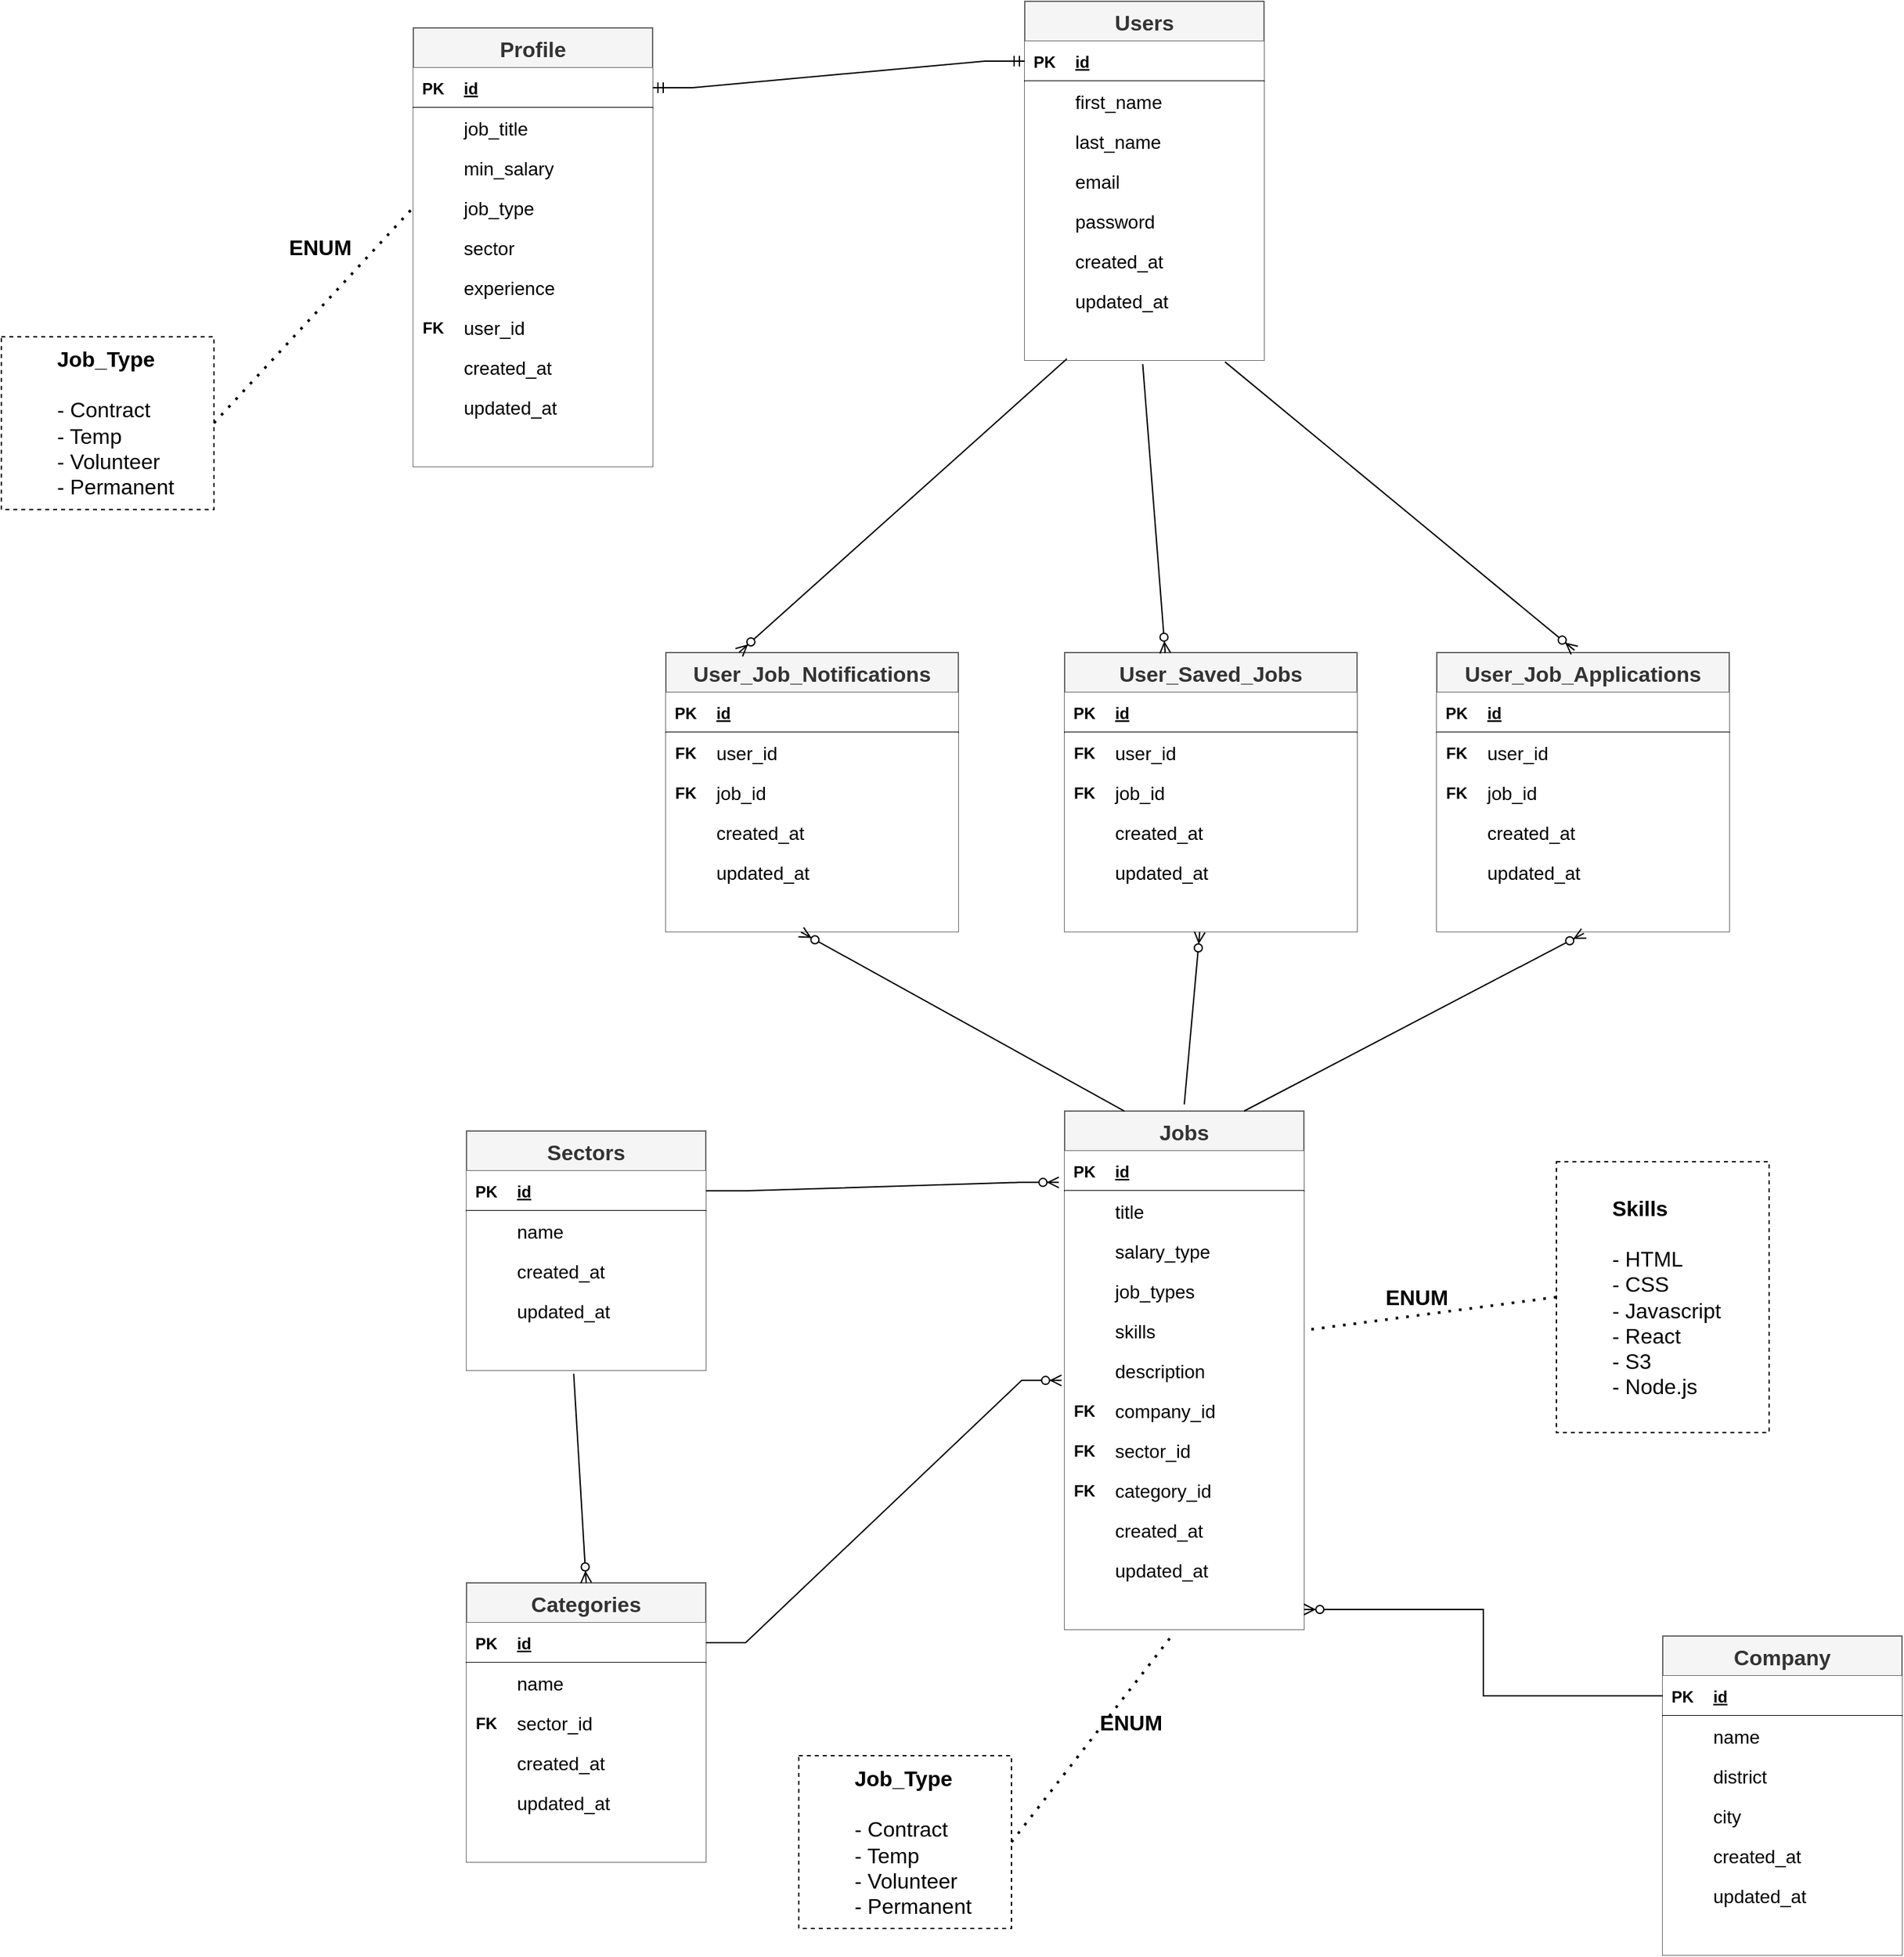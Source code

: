 <mxfile version="20.2.7" type="github">
  <diagram id="uhQM-bCHkGX7HFPnIKmd" name="ERD">
    <mxGraphModel dx="2708" dy="1912" grid="1" gridSize="10" guides="1" tooltips="1" connect="1" arrows="1" fold="1" page="1" pageScale="1" pageWidth="1169" pageHeight="827" math="0" shadow="0">
      <root>
        <mxCell id="0" />
        <mxCell id="1" parent="0" />
        <mxCell id="3-uVwh9QkpI2B6rOv8ez-14" value="Users" style="shape=table;startSize=30;container=1;collapsible=1;childLayout=tableLayout;fixedRows=1;rowLines=0;fontStyle=1;align=center;resizeLast=1;labelBackgroundColor=none;labelBorderColor=none;fillColor=#f5f5f5;fontColor=#333333;strokeColor=#666666;gradientColor=none;fontSize=16;" vertex="1" parent="1">
          <mxGeometry x="260" y="-470" width="180" height="270" as="geometry">
            <mxRectangle x="100" y="180" width="70" height="30" as="alternateBounds" />
          </mxGeometry>
        </mxCell>
        <mxCell id="3-uVwh9QkpI2B6rOv8ez-15" value="" style="shape=tableRow;horizontal=0;startSize=0;swimlaneHead=0;swimlaneBody=0;fillColor=default;collapsible=0;dropTarget=0;points=[[0,0.5],[1,0.5]];portConstraint=eastwest;top=0;left=0;right=0;bottom=1;" vertex="1" parent="3-uVwh9QkpI2B6rOv8ez-14">
          <mxGeometry y="30" width="180" height="30" as="geometry" />
        </mxCell>
        <mxCell id="3-uVwh9QkpI2B6rOv8ez-16" value="PK" style="shape=partialRectangle;connectable=0;fillColor=none;top=0;left=0;bottom=0;right=0;fontStyle=1;overflow=hidden;" vertex="1" parent="3-uVwh9QkpI2B6rOv8ez-15">
          <mxGeometry width="30" height="30" as="geometry">
            <mxRectangle width="30" height="30" as="alternateBounds" />
          </mxGeometry>
        </mxCell>
        <mxCell id="3-uVwh9QkpI2B6rOv8ez-17" value="id" style="shape=partialRectangle;connectable=0;fillColor=none;top=0;left=0;bottom=0;right=0;align=left;spacingLeft=6;fontStyle=5;overflow=hidden;" vertex="1" parent="3-uVwh9QkpI2B6rOv8ez-15">
          <mxGeometry x="30" width="150" height="30" as="geometry">
            <mxRectangle width="150" height="30" as="alternateBounds" />
          </mxGeometry>
        </mxCell>
        <mxCell id="3-uVwh9QkpI2B6rOv8ez-18" value="" style="shape=tableRow;horizontal=0;startSize=0;swimlaneHead=0;swimlaneBody=0;fillColor=default;collapsible=0;dropTarget=0;points=[[0,0.5],[1,0.5]];portConstraint=eastwest;top=0;left=0;right=0;bottom=0;labelBorderColor=none;" vertex="1" parent="3-uVwh9QkpI2B6rOv8ez-14">
          <mxGeometry y="60" width="180" height="30" as="geometry" />
        </mxCell>
        <mxCell id="3-uVwh9QkpI2B6rOv8ez-19" value="" style="shape=partialRectangle;connectable=0;fillColor=none;top=0;left=0;bottom=0;right=0;editable=1;overflow=hidden;" vertex="1" parent="3-uVwh9QkpI2B6rOv8ez-18">
          <mxGeometry width="30" height="30" as="geometry">
            <mxRectangle width="30" height="30" as="alternateBounds" />
          </mxGeometry>
        </mxCell>
        <mxCell id="3-uVwh9QkpI2B6rOv8ez-20" value="first_name" style="shape=partialRectangle;connectable=0;fillColor=none;top=0;left=0;bottom=0;right=0;align=left;spacingLeft=6;overflow=hidden;fontSize=14;" vertex="1" parent="3-uVwh9QkpI2B6rOv8ez-18">
          <mxGeometry x="30" width="150" height="30" as="geometry">
            <mxRectangle width="150" height="30" as="alternateBounds" />
          </mxGeometry>
        </mxCell>
        <mxCell id="3-uVwh9QkpI2B6rOv8ez-21" value="" style="shape=tableRow;horizontal=0;startSize=0;swimlaneHead=0;swimlaneBody=0;fillColor=default;collapsible=0;dropTarget=0;points=[[0,0.5],[1,0.5]];portConstraint=eastwest;top=0;left=0;right=0;bottom=0;" vertex="1" parent="3-uVwh9QkpI2B6rOv8ez-14">
          <mxGeometry y="90" width="180" height="30" as="geometry" />
        </mxCell>
        <mxCell id="3-uVwh9QkpI2B6rOv8ez-22" value="" style="shape=partialRectangle;connectable=0;fillColor=none;top=0;left=0;bottom=0;right=0;editable=1;overflow=hidden;" vertex="1" parent="3-uVwh9QkpI2B6rOv8ez-21">
          <mxGeometry width="30" height="30" as="geometry">
            <mxRectangle width="30" height="30" as="alternateBounds" />
          </mxGeometry>
        </mxCell>
        <mxCell id="3-uVwh9QkpI2B6rOv8ez-23" value="last_name" style="shape=partialRectangle;connectable=0;fillColor=none;top=0;left=0;bottom=0;right=0;align=left;spacingLeft=6;overflow=hidden;fontSize=14;" vertex="1" parent="3-uVwh9QkpI2B6rOv8ez-21">
          <mxGeometry x="30" width="150" height="30" as="geometry">
            <mxRectangle width="150" height="30" as="alternateBounds" />
          </mxGeometry>
        </mxCell>
        <mxCell id="3-uVwh9QkpI2B6rOv8ez-24" value="" style="shape=tableRow;horizontal=0;startSize=0;swimlaneHead=0;swimlaneBody=0;fillColor=default;collapsible=0;dropTarget=0;points=[[0,0.5],[1,0.5]];portConstraint=eastwest;top=0;left=0;right=0;bottom=0;" vertex="1" parent="3-uVwh9QkpI2B6rOv8ez-14">
          <mxGeometry y="120" width="180" height="30" as="geometry" />
        </mxCell>
        <mxCell id="3-uVwh9QkpI2B6rOv8ez-25" value="" style="shape=partialRectangle;connectable=0;fillColor=none;top=0;left=0;bottom=0;right=0;editable=1;overflow=hidden;" vertex="1" parent="3-uVwh9QkpI2B6rOv8ez-24">
          <mxGeometry width="30" height="30" as="geometry">
            <mxRectangle width="30" height="30" as="alternateBounds" />
          </mxGeometry>
        </mxCell>
        <mxCell id="3-uVwh9QkpI2B6rOv8ez-26" value="email" style="shape=partialRectangle;connectable=0;fillColor=none;top=0;left=0;bottom=0;right=0;align=left;spacingLeft=6;overflow=hidden;fontSize=14;" vertex="1" parent="3-uVwh9QkpI2B6rOv8ez-24">
          <mxGeometry x="30" width="150" height="30" as="geometry">
            <mxRectangle width="150" height="30" as="alternateBounds" />
          </mxGeometry>
        </mxCell>
        <mxCell id="3-uVwh9QkpI2B6rOv8ez-40" value="" style="shape=tableRow;horizontal=0;startSize=0;swimlaneHead=0;swimlaneBody=0;fillColor=default;collapsible=0;dropTarget=0;points=[[0,0.5],[1,0.5]];portConstraint=eastwest;top=0;left=0;right=0;bottom=0;" vertex="1" parent="3-uVwh9QkpI2B6rOv8ez-14">
          <mxGeometry y="150" width="180" height="30" as="geometry" />
        </mxCell>
        <mxCell id="3-uVwh9QkpI2B6rOv8ez-41" value="" style="shape=partialRectangle;connectable=0;fillColor=none;top=0;left=0;bottom=0;right=0;editable=1;overflow=hidden;" vertex="1" parent="3-uVwh9QkpI2B6rOv8ez-40">
          <mxGeometry width="30" height="30" as="geometry">
            <mxRectangle width="30" height="30" as="alternateBounds" />
          </mxGeometry>
        </mxCell>
        <mxCell id="3-uVwh9QkpI2B6rOv8ez-42" value="password" style="shape=partialRectangle;connectable=0;fillColor=none;top=0;left=0;bottom=0;right=0;align=left;spacingLeft=6;overflow=hidden;fontSize=14;" vertex="1" parent="3-uVwh9QkpI2B6rOv8ez-40">
          <mxGeometry x="30" width="150" height="30" as="geometry">
            <mxRectangle width="150" height="30" as="alternateBounds" />
          </mxGeometry>
        </mxCell>
        <mxCell id="3-uVwh9QkpI2B6rOv8ez-43" value="" style="shape=tableRow;horizontal=0;startSize=0;swimlaneHead=0;swimlaneBody=0;fillColor=default;collapsible=0;dropTarget=0;points=[[0,0.5],[1,0.5]];portConstraint=eastwest;top=0;left=0;right=0;bottom=0;" vertex="1" parent="3-uVwh9QkpI2B6rOv8ez-14">
          <mxGeometry y="180" width="180" height="30" as="geometry" />
        </mxCell>
        <mxCell id="3-uVwh9QkpI2B6rOv8ez-44" value="" style="shape=partialRectangle;connectable=0;fillColor=none;top=0;left=0;bottom=0;right=0;editable=1;overflow=hidden;" vertex="1" parent="3-uVwh9QkpI2B6rOv8ez-43">
          <mxGeometry width="30" height="30" as="geometry">
            <mxRectangle width="30" height="30" as="alternateBounds" />
          </mxGeometry>
        </mxCell>
        <mxCell id="3-uVwh9QkpI2B6rOv8ez-45" value="created_at" style="shape=partialRectangle;connectable=0;fillColor=none;top=0;left=0;bottom=0;right=0;align=left;spacingLeft=6;overflow=hidden;fontSize=14;" vertex="1" parent="3-uVwh9QkpI2B6rOv8ez-43">
          <mxGeometry x="30" width="150" height="30" as="geometry">
            <mxRectangle width="150" height="30" as="alternateBounds" />
          </mxGeometry>
        </mxCell>
        <mxCell id="3-uVwh9QkpI2B6rOv8ez-46" value="" style="shape=tableRow;horizontal=0;startSize=0;swimlaneHead=0;swimlaneBody=0;fillColor=default;collapsible=0;dropTarget=0;points=[[0,0.5],[1,0.5]];portConstraint=eastwest;top=0;left=0;right=0;bottom=0;" vertex="1" parent="3-uVwh9QkpI2B6rOv8ez-14">
          <mxGeometry y="210" width="180" height="30" as="geometry" />
        </mxCell>
        <mxCell id="3-uVwh9QkpI2B6rOv8ez-47" value="" style="shape=partialRectangle;connectable=0;fillColor=none;top=0;left=0;bottom=0;right=0;editable=1;overflow=hidden;" vertex="1" parent="3-uVwh9QkpI2B6rOv8ez-46">
          <mxGeometry width="30" height="30" as="geometry">
            <mxRectangle width="30" height="30" as="alternateBounds" />
          </mxGeometry>
        </mxCell>
        <mxCell id="3-uVwh9QkpI2B6rOv8ez-48" value="updated_at" style="shape=partialRectangle;connectable=0;fillColor=none;top=0;left=0;bottom=0;right=0;align=left;spacingLeft=6;overflow=hidden;fontSize=14;" vertex="1" parent="3-uVwh9QkpI2B6rOv8ez-46">
          <mxGeometry x="30" width="150" height="30" as="geometry">
            <mxRectangle width="150" height="30" as="alternateBounds" />
          </mxGeometry>
        </mxCell>
        <mxCell id="3-uVwh9QkpI2B6rOv8ez-49" value="" style="shape=tableRow;horizontal=0;startSize=0;swimlaneHead=0;swimlaneBody=0;fillColor=default;collapsible=0;dropTarget=0;points=[[0,0.5],[1,0.5]];portConstraint=eastwest;top=0;left=0;right=0;bottom=0;" vertex="1" parent="3-uVwh9QkpI2B6rOv8ez-14">
          <mxGeometry y="240" width="180" height="30" as="geometry" />
        </mxCell>
        <mxCell id="3-uVwh9QkpI2B6rOv8ez-50" value="" style="shape=partialRectangle;connectable=0;fillColor=none;top=0;left=0;bottom=0;right=0;editable=1;overflow=hidden;" vertex="1" parent="3-uVwh9QkpI2B6rOv8ez-49">
          <mxGeometry width="30" height="30" as="geometry">
            <mxRectangle width="30" height="30" as="alternateBounds" />
          </mxGeometry>
        </mxCell>
        <mxCell id="3-uVwh9QkpI2B6rOv8ez-51" value="" style="shape=partialRectangle;connectable=0;fillColor=none;top=0;left=0;bottom=0;right=0;align=left;spacingLeft=6;overflow=hidden;fontSize=14;" vertex="1" parent="3-uVwh9QkpI2B6rOv8ez-49">
          <mxGeometry x="30" width="150" height="30" as="geometry">
            <mxRectangle width="150" height="30" as="alternateBounds" />
          </mxGeometry>
        </mxCell>
        <mxCell id="3-uVwh9QkpI2B6rOv8ez-52" value="Sectors" style="shape=table;startSize=30;container=1;collapsible=1;childLayout=tableLayout;fixedRows=1;rowLines=0;fontStyle=1;align=center;resizeLast=1;labelBackgroundColor=none;labelBorderColor=none;fillColor=#f5f5f5;fontColor=#333333;strokeColor=#666666;gradientColor=none;fontSize=16;" vertex="1" parent="1">
          <mxGeometry x="-160" y="380" width="180" height="180" as="geometry">
            <mxRectangle x="100" y="180" width="70" height="30" as="alternateBounds" />
          </mxGeometry>
        </mxCell>
        <mxCell id="3-uVwh9QkpI2B6rOv8ez-53" value="" style="shape=tableRow;horizontal=0;startSize=0;swimlaneHead=0;swimlaneBody=0;fillColor=default;collapsible=0;dropTarget=0;points=[[0,0.5],[1,0.5]];portConstraint=eastwest;top=0;left=0;right=0;bottom=1;" vertex="1" parent="3-uVwh9QkpI2B6rOv8ez-52">
          <mxGeometry y="30" width="180" height="30" as="geometry" />
        </mxCell>
        <mxCell id="3-uVwh9QkpI2B6rOv8ez-54" value="PK" style="shape=partialRectangle;connectable=0;fillColor=none;top=0;left=0;bottom=0;right=0;fontStyle=1;overflow=hidden;" vertex="1" parent="3-uVwh9QkpI2B6rOv8ez-53">
          <mxGeometry width="30" height="30" as="geometry">
            <mxRectangle width="30" height="30" as="alternateBounds" />
          </mxGeometry>
        </mxCell>
        <mxCell id="3-uVwh9QkpI2B6rOv8ez-55" value="id" style="shape=partialRectangle;connectable=0;fillColor=none;top=0;left=0;bottom=0;right=0;align=left;spacingLeft=6;fontStyle=5;overflow=hidden;" vertex="1" parent="3-uVwh9QkpI2B6rOv8ez-53">
          <mxGeometry x="30" width="150" height="30" as="geometry">
            <mxRectangle width="150" height="30" as="alternateBounds" />
          </mxGeometry>
        </mxCell>
        <mxCell id="3-uVwh9QkpI2B6rOv8ez-56" value="" style="shape=tableRow;horizontal=0;startSize=0;swimlaneHead=0;swimlaneBody=0;fillColor=default;collapsible=0;dropTarget=0;points=[[0,0.5],[1,0.5]];portConstraint=eastwest;top=0;left=0;right=0;bottom=0;labelBorderColor=none;" vertex="1" parent="3-uVwh9QkpI2B6rOv8ez-52">
          <mxGeometry y="60" width="180" height="30" as="geometry" />
        </mxCell>
        <mxCell id="3-uVwh9QkpI2B6rOv8ez-57" value="" style="shape=partialRectangle;connectable=0;fillColor=none;top=0;left=0;bottom=0;right=0;editable=1;overflow=hidden;" vertex="1" parent="3-uVwh9QkpI2B6rOv8ez-56">
          <mxGeometry width="30" height="30" as="geometry">
            <mxRectangle width="30" height="30" as="alternateBounds" />
          </mxGeometry>
        </mxCell>
        <mxCell id="3-uVwh9QkpI2B6rOv8ez-58" value="name" style="shape=partialRectangle;connectable=0;fillColor=none;top=0;left=0;bottom=0;right=0;align=left;spacingLeft=6;overflow=hidden;fontSize=14;" vertex="1" parent="3-uVwh9QkpI2B6rOv8ez-56">
          <mxGeometry x="30" width="150" height="30" as="geometry">
            <mxRectangle width="150" height="30" as="alternateBounds" />
          </mxGeometry>
        </mxCell>
        <mxCell id="3-uVwh9QkpI2B6rOv8ez-68" value="" style="shape=tableRow;horizontal=0;startSize=0;swimlaneHead=0;swimlaneBody=0;fillColor=default;collapsible=0;dropTarget=0;points=[[0,0.5],[1,0.5]];portConstraint=eastwest;top=0;left=0;right=0;bottom=0;" vertex="1" parent="3-uVwh9QkpI2B6rOv8ez-52">
          <mxGeometry y="90" width="180" height="30" as="geometry" />
        </mxCell>
        <mxCell id="3-uVwh9QkpI2B6rOv8ez-69" value="" style="shape=partialRectangle;connectable=0;fillColor=none;top=0;left=0;bottom=0;right=0;editable=1;overflow=hidden;" vertex="1" parent="3-uVwh9QkpI2B6rOv8ez-68">
          <mxGeometry width="30" height="30" as="geometry">
            <mxRectangle width="30" height="30" as="alternateBounds" />
          </mxGeometry>
        </mxCell>
        <mxCell id="3-uVwh9QkpI2B6rOv8ez-70" value="created_at" style="shape=partialRectangle;connectable=0;fillColor=none;top=0;left=0;bottom=0;right=0;align=left;spacingLeft=6;overflow=hidden;fontSize=14;" vertex="1" parent="3-uVwh9QkpI2B6rOv8ez-68">
          <mxGeometry x="30" width="150" height="30" as="geometry">
            <mxRectangle width="150" height="30" as="alternateBounds" />
          </mxGeometry>
        </mxCell>
        <mxCell id="3-uVwh9QkpI2B6rOv8ez-71" value="" style="shape=tableRow;horizontal=0;startSize=0;swimlaneHead=0;swimlaneBody=0;fillColor=default;collapsible=0;dropTarget=0;points=[[0,0.5],[1,0.5]];portConstraint=eastwest;top=0;left=0;right=0;bottom=0;" vertex="1" parent="3-uVwh9QkpI2B6rOv8ez-52">
          <mxGeometry y="120" width="180" height="30" as="geometry" />
        </mxCell>
        <mxCell id="3-uVwh9QkpI2B6rOv8ez-72" value="" style="shape=partialRectangle;connectable=0;fillColor=none;top=0;left=0;bottom=0;right=0;editable=1;overflow=hidden;" vertex="1" parent="3-uVwh9QkpI2B6rOv8ez-71">
          <mxGeometry width="30" height="30" as="geometry">
            <mxRectangle width="30" height="30" as="alternateBounds" />
          </mxGeometry>
        </mxCell>
        <mxCell id="3-uVwh9QkpI2B6rOv8ez-73" value="updated_at" style="shape=partialRectangle;connectable=0;fillColor=none;top=0;left=0;bottom=0;right=0;align=left;spacingLeft=6;overflow=hidden;fontSize=14;" vertex="1" parent="3-uVwh9QkpI2B6rOv8ez-71">
          <mxGeometry x="30" width="150" height="30" as="geometry">
            <mxRectangle width="150" height="30" as="alternateBounds" />
          </mxGeometry>
        </mxCell>
        <mxCell id="3-uVwh9QkpI2B6rOv8ez-74" value="" style="shape=tableRow;horizontal=0;startSize=0;swimlaneHead=0;swimlaneBody=0;fillColor=default;collapsible=0;dropTarget=0;points=[[0,0.5],[1,0.5]];portConstraint=eastwest;top=0;left=0;right=0;bottom=0;" vertex="1" parent="3-uVwh9QkpI2B6rOv8ez-52">
          <mxGeometry y="150" width="180" height="30" as="geometry" />
        </mxCell>
        <mxCell id="3-uVwh9QkpI2B6rOv8ez-75" value="" style="shape=partialRectangle;connectable=0;fillColor=none;top=0;left=0;bottom=0;right=0;editable=1;overflow=hidden;" vertex="1" parent="3-uVwh9QkpI2B6rOv8ez-74">
          <mxGeometry width="30" height="30" as="geometry">
            <mxRectangle width="30" height="30" as="alternateBounds" />
          </mxGeometry>
        </mxCell>
        <mxCell id="3-uVwh9QkpI2B6rOv8ez-76" value="" style="shape=partialRectangle;connectable=0;fillColor=none;top=0;left=0;bottom=0;right=0;align=left;spacingLeft=6;overflow=hidden;fontSize=14;" vertex="1" parent="3-uVwh9QkpI2B6rOv8ez-74">
          <mxGeometry x="30" width="150" height="30" as="geometry">
            <mxRectangle width="150" height="30" as="alternateBounds" />
          </mxGeometry>
        </mxCell>
        <mxCell id="3-uVwh9QkpI2B6rOv8ez-78" value="Company" style="shape=table;startSize=30;container=1;collapsible=1;childLayout=tableLayout;fixedRows=1;rowLines=0;fontStyle=1;align=center;resizeLast=1;labelBackgroundColor=none;labelBorderColor=none;fillColor=#f5f5f5;fontColor=#333333;strokeColor=#666666;gradientColor=none;fontSize=16;" vertex="1" parent="1">
          <mxGeometry x="740" y="760" width="180" height="240" as="geometry">
            <mxRectangle x="100" y="180" width="70" height="30" as="alternateBounds" />
          </mxGeometry>
        </mxCell>
        <mxCell id="3-uVwh9QkpI2B6rOv8ez-79" value="" style="shape=tableRow;horizontal=0;startSize=0;swimlaneHead=0;swimlaneBody=0;fillColor=default;collapsible=0;dropTarget=0;points=[[0,0.5],[1,0.5]];portConstraint=eastwest;top=0;left=0;right=0;bottom=1;" vertex="1" parent="3-uVwh9QkpI2B6rOv8ez-78">
          <mxGeometry y="30" width="180" height="30" as="geometry" />
        </mxCell>
        <mxCell id="3-uVwh9QkpI2B6rOv8ez-80" value="PK" style="shape=partialRectangle;connectable=0;fillColor=none;top=0;left=0;bottom=0;right=0;fontStyle=1;overflow=hidden;" vertex="1" parent="3-uVwh9QkpI2B6rOv8ez-79">
          <mxGeometry width="30" height="30" as="geometry">
            <mxRectangle width="30" height="30" as="alternateBounds" />
          </mxGeometry>
        </mxCell>
        <mxCell id="3-uVwh9QkpI2B6rOv8ez-81" value="id" style="shape=partialRectangle;connectable=0;fillColor=none;top=0;left=0;bottom=0;right=0;align=left;spacingLeft=6;fontStyle=5;overflow=hidden;" vertex="1" parent="3-uVwh9QkpI2B6rOv8ez-79">
          <mxGeometry x="30" width="150" height="30" as="geometry">
            <mxRectangle width="150" height="30" as="alternateBounds" />
          </mxGeometry>
        </mxCell>
        <mxCell id="3-uVwh9QkpI2B6rOv8ez-82" value="" style="shape=tableRow;horizontal=0;startSize=0;swimlaneHead=0;swimlaneBody=0;fillColor=default;collapsible=0;dropTarget=0;points=[[0,0.5],[1,0.5]];portConstraint=eastwest;top=0;left=0;right=0;bottom=0;labelBorderColor=none;" vertex="1" parent="3-uVwh9QkpI2B6rOv8ez-78">
          <mxGeometry y="60" width="180" height="30" as="geometry" />
        </mxCell>
        <mxCell id="3-uVwh9QkpI2B6rOv8ez-83" value="" style="shape=partialRectangle;connectable=0;fillColor=none;top=0;left=0;bottom=0;right=0;editable=1;overflow=hidden;" vertex="1" parent="3-uVwh9QkpI2B6rOv8ez-82">
          <mxGeometry width="30" height="30" as="geometry">
            <mxRectangle width="30" height="30" as="alternateBounds" />
          </mxGeometry>
        </mxCell>
        <mxCell id="3-uVwh9QkpI2B6rOv8ez-84" value="name" style="shape=partialRectangle;connectable=0;fillColor=none;top=0;left=0;bottom=0;right=0;align=left;spacingLeft=6;overflow=hidden;fontSize=14;" vertex="1" parent="3-uVwh9QkpI2B6rOv8ez-82">
          <mxGeometry x="30" width="150" height="30" as="geometry">
            <mxRectangle width="150" height="30" as="alternateBounds" />
          </mxGeometry>
        </mxCell>
        <mxCell id="3-uVwh9QkpI2B6rOv8ez-507" value="" style="shape=tableRow;horizontal=0;startSize=0;swimlaneHead=0;swimlaneBody=0;fillColor=default;collapsible=0;dropTarget=0;points=[[0,0.5],[1,0.5]];portConstraint=eastwest;top=0;left=0;right=0;bottom=0;labelBorderColor=none;" vertex="1" parent="3-uVwh9QkpI2B6rOv8ez-78">
          <mxGeometry y="90" width="180" height="30" as="geometry" />
        </mxCell>
        <mxCell id="3-uVwh9QkpI2B6rOv8ez-508" value="" style="shape=partialRectangle;connectable=0;fillColor=none;top=0;left=0;bottom=0;right=0;editable=1;overflow=hidden;" vertex="1" parent="3-uVwh9QkpI2B6rOv8ez-507">
          <mxGeometry width="30" height="30" as="geometry">
            <mxRectangle width="30" height="30" as="alternateBounds" />
          </mxGeometry>
        </mxCell>
        <mxCell id="3-uVwh9QkpI2B6rOv8ez-509" value="district" style="shape=partialRectangle;connectable=0;fillColor=none;top=0;left=0;bottom=0;right=0;align=left;spacingLeft=6;overflow=hidden;fontSize=14;" vertex="1" parent="3-uVwh9QkpI2B6rOv8ez-507">
          <mxGeometry x="30" width="150" height="30" as="geometry">
            <mxRectangle width="150" height="30" as="alternateBounds" />
          </mxGeometry>
        </mxCell>
        <mxCell id="3-uVwh9QkpI2B6rOv8ez-95" value="" style="shape=tableRow;horizontal=0;startSize=0;swimlaneHead=0;swimlaneBody=0;fillColor=default;collapsible=0;dropTarget=0;points=[[0,0.5],[1,0.5]];portConstraint=eastwest;top=0;left=0;right=0;bottom=0;labelBorderColor=none;" vertex="1" parent="3-uVwh9QkpI2B6rOv8ez-78">
          <mxGeometry y="120" width="180" height="30" as="geometry" />
        </mxCell>
        <mxCell id="3-uVwh9QkpI2B6rOv8ez-96" value="" style="shape=partialRectangle;connectable=0;fillColor=none;top=0;left=0;bottom=0;right=0;editable=1;overflow=hidden;" vertex="1" parent="3-uVwh9QkpI2B6rOv8ez-95">
          <mxGeometry width="30" height="30" as="geometry">
            <mxRectangle width="30" height="30" as="alternateBounds" />
          </mxGeometry>
        </mxCell>
        <mxCell id="3-uVwh9QkpI2B6rOv8ez-97" value="city" style="shape=partialRectangle;connectable=0;fillColor=none;top=0;left=0;bottom=0;right=0;align=left;spacingLeft=6;overflow=hidden;fontSize=14;" vertex="1" parent="3-uVwh9QkpI2B6rOv8ez-95">
          <mxGeometry x="30" width="150" height="30" as="geometry">
            <mxRectangle width="150" height="30" as="alternateBounds" />
          </mxGeometry>
        </mxCell>
        <mxCell id="3-uVwh9QkpI2B6rOv8ez-85" value="" style="shape=tableRow;horizontal=0;startSize=0;swimlaneHead=0;swimlaneBody=0;fillColor=default;collapsible=0;dropTarget=0;points=[[0,0.5],[1,0.5]];portConstraint=eastwest;top=0;left=0;right=0;bottom=0;" vertex="1" parent="3-uVwh9QkpI2B6rOv8ez-78">
          <mxGeometry y="150" width="180" height="30" as="geometry" />
        </mxCell>
        <mxCell id="3-uVwh9QkpI2B6rOv8ez-86" value="" style="shape=partialRectangle;connectable=0;fillColor=none;top=0;left=0;bottom=0;right=0;editable=1;overflow=hidden;" vertex="1" parent="3-uVwh9QkpI2B6rOv8ez-85">
          <mxGeometry width="30" height="30" as="geometry">
            <mxRectangle width="30" height="30" as="alternateBounds" />
          </mxGeometry>
        </mxCell>
        <mxCell id="3-uVwh9QkpI2B6rOv8ez-87" value="created_at" style="shape=partialRectangle;connectable=0;fillColor=none;top=0;left=0;bottom=0;right=0;align=left;spacingLeft=6;overflow=hidden;fontSize=14;" vertex="1" parent="3-uVwh9QkpI2B6rOv8ez-85">
          <mxGeometry x="30" width="150" height="30" as="geometry">
            <mxRectangle width="150" height="30" as="alternateBounds" />
          </mxGeometry>
        </mxCell>
        <mxCell id="3-uVwh9QkpI2B6rOv8ez-88" value="" style="shape=tableRow;horizontal=0;startSize=0;swimlaneHead=0;swimlaneBody=0;fillColor=default;collapsible=0;dropTarget=0;points=[[0,0.5],[1,0.5]];portConstraint=eastwest;top=0;left=0;right=0;bottom=0;" vertex="1" parent="3-uVwh9QkpI2B6rOv8ez-78">
          <mxGeometry y="180" width="180" height="30" as="geometry" />
        </mxCell>
        <mxCell id="3-uVwh9QkpI2B6rOv8ez-89" value="" style="shape=partialRectangle;connectable=0;fillColor=none;top=0;left=0;bottom=0;right=0;editable=1;overflow=hidden;" vertex="1" parent="3-uVwh9QkpI2B6rOv8ez-88">
          <mxGeometry width="30" height="30" as="geometry">
            <mxRectangle width="30" height="30" as="alternateBounds" />
          </mxGeometry>
        </mxCell>
        <mxCell id="3-uVwh9QkpI2B6rOv8ez-90" value="updated_at" style="shape=partialRectangle;connectable=0;fillColor=none;top=0;left=0;bottom=0;right=0;align=left;spacingLeft=6;overflow=hidden;fontSize=14;" vertex="1" parent="3-uVwh9QkpI2B6rOv8ez-88">
          <mxGeometry x="30" width="150" height="30" as="geometry">
            <mxRectangle width="150" height="30" as="alternateBounds" />
          </mxGeometry>
        </mxCell>
        <mxCell id="3-uVwh9QkpI2B6rOv8ez-91" value="" style="shape=tableRow;horizontal=0;startSize=0;swimlaneHead=0;swimlaneBody=0;fillColor=default;collapsible=0;dropTarget=0;points=[[0,0.5],[1,0.5]];portConstraint=eastwest;top=0;left=0;right=0;bottom=0;" vertex="1" parent="3-uVwh9QkpI2B6rOv8ez-78">
          <mxGeometry y="210" width="180" height="30" as="geometry" />
        </mxCell>
        <mxCell id="3-uVwh9QkpI2B6rOv8ez-92" value="" style="shape=partialRectangle;connectable=0;fillColor=none;top=0;left=0;bottom=0;right=0;editable=1;overflow=hidden;" vertex="1" parent="3-uVwh9QkpI2B6rOv8ez-91">
          <mxGeometry width="30" height="30" as="geometry">
            <mxRectangle width="30" height="30" as="alternateBounds" />
          </mxGeometry>
        </mxCell>
        <mxCell id="3-uVwh9QkpI2B6rOv8ez-93" value="" style="shape=partialRectangle;connectable=0;fillColor=none;top=0;left=0;bottom=0;right=0;align=left;spacingLeft=6;overflow=hidden;fontSize=14;" vertex="1" parent="3-uVwh9QkpI2B6rOv8ez-91">
          <mxGeometry x="30" width="150" height="30" as="geometry">
            <mxRectangle width="150" height="30" as="alternateBounds" />
          </mxGeometry>
        </mxCell>
        <mxCell id="3-uVwh9QkpI2B6rOv8ez-98" value="Jobs" style="shape=table;startSize=30;container=1;collapsible=1;childLayout=tableLayout;fixedRows=1;rowLines=0;fontStyle=1;align=center;resizeLast=1;labelBackgroundColor=none;labelBorderColor=none;fillColor=#f5f5f5;fontColor=#333333;strokeColor=#666666;gradientColor=none;fontSize=16;" vertex="1" parent="1">
          <mxGeometry x="290" y="365" width="180" height="390" as="geometry">
            <mxRectangle x="100" y="180" width="70" height="30" as="alternateBounds" />
          </mxGeometry>
        </mxCell>
        <mxCell id="3-uVwh9QkpI2B6rOv8ez-99" value="" style="shape=tableRow;horizontal=0;startSize=0;swimlaneHead=0;swimlaneBody=0;fillColor=default;collapsible=0;dropTarget=0;points=[[0,0.5],[1,0.5]];portConstraint=eastwest;top=0;left=0;right=0;bottom=1;" vertex="1" parent="3-uVwh9QkpI2B6rOv8ez-98">
          <mxGeometry y="30" width="180" height="30" as="geometry" />
        </mxCell>
        <mxCell id="3-uVwh9QkpI2B6rOv8ez-100" value="PK" style="shape=partialRectangle;connectable=0;fillColor=none;top=0;left=0;bottom=0;right=0;fontStyle=1;overflow=hidden;" vertex="1" parent="3-uVwh9QkpI2B6rOv8ez-99">
          <mxGeometry width="30" height="30" as="geometry">
            <mxRectangle width="30" height="30" as="alternateBounds" />
          </mxGeometry>
        </mxCell>
        <mxCell id="3-uVwh9QkpI2B6rOv8ez-101" value="id" style="shape=partialRectangle;connectable=0;fillColor=none;top=0;left=0;bottom=0;right=0;align=left;spacingLeft=6;fontStyle=5;overflow=hidden;" vertex="1" parent="3-uVwh9QkpI2B6rOv8ez-99">
          <mxGeometry x="30" width="150" height="30" as="geometry">
            <mxRectangle width="150" height="30" as="alternateBounds" />
          </mxGeometry>
        </mxCell>
        <mxCell id="3-uVwh9QkpI2B6rOv8ez-102" value="" style="shape=tableRow;horizontal=0;startSize=0;swimlaneHead=0;swimlaneBody=0;fillColor=default;collapsible=0;dropTarget=0;points=[[0,0.5],[1,0.5]];portConstraint=eastwest;top=0;left=0;right=0;bottom=0;labelBorderColor=none;" vertex="1" parent="3-uVwh9QkpI2B6rOv8ez-98">
          <mxGeometry y="60" width="180" height="30" as="geometry" />
        </mxCell>
        <mxCell id="3-uVwh9QkpI2B6rOv8ez-103" value="" style="shape=partialRectangle;connectable=0;fillColor=none;top=0;left=0;bottom=0;right=0;editable=1;overflow=hidden;" vertex="1" parent="3-uVwh9QkpI2B6rOv8ez-102">
          <mxGeometry width="30" height="30" as="geometry">
            <mxRectangle width="30" height="30" as="alternateBounds" />
          </mxGeometry>
        </mxCell>
        <mxCell id="3-uVwh9QkpI2B6rOv8ez-104" value="title" style="shape=partialRectangle;connectable=0;fillColor=none;top=0;left=0;bottom=0;right=0;align=left;spacingLeft=6;overflow=hidden;fontSize=14;" vertex="1" parent="3-uVwh9QkpI2B6rOv8ez-102">
          <mxGeometry x="30" width="150" height="30" as="geometry">
            <mxRectangle width="150" height="30" as="alternateBounds" />
          </mxGeometry>
        </mxCell>
        <mxCell id="3-uVwh9QkpI2B6rOv8ez-511" value="" style="shape=tableRow;horizontal=0;startSize=0;swimlaneHead=0;swimlaneBody=0;fillColor=default;collapsible=0;dropTarget=0;points=[[0,0.5],[1,0.5]];portConstraint=eastwest;top=0;left=0;right=0;bottom=0;labelBorderColor=none;" vertex="1" parent="3-uVwh9QkpI2B6rOv8ez-98">
          <mxGeometry y="90" width="180" height="30" as="geometry" />
        </mxCell>
        <mxCell id="3-uVwh9QkpI2B6rOv8ez-512" value="" style="shape=partialRectangle;connectable=0;fillColor=none;top=0;left=0;bottom=0;right=0;editable=1;overflow=hidden;" vertex="1" parent="3-uVwh9QkpI2B6rOv8ez-511">
          <mxGeometry width="30" height="30" as="geometry">
            <mxRectangle width="30" height="30" as="alternateBounds" />
          </mxGeometry>
        </mxCell>
        <mxCell id="3-uVwh9QkpI2B6rOv8ez-513" value="salary_type" style="shape=partialRectangle;connectable=0;fillColor=none;top=0;left=0;bottom=0;right=0;align=left;spacingLeft=6;overflow=hidden;fontSize=14;" vertex="1" parent="3-uVwh9QkpI2B6rOv8ez-511">
          <mxGeometry x="30" width="150" height="30" as="geometry">
            <mxRectangle width="150" height="30" as="alternateBounds" />
          </mxGeometry>
        </mxCell>
        <mxCell id="3-uVwh9QkpI2B6rOv8ez-121" value="" style="shape=tableRow;horizontal=0;startSize=0;swimlaneHead=0;swimlaneBody=0;fillColor=default;collapsible=0;dropTarget=0;points=[[0,0.5],[1,0.5]];portConstraint=eastwest;top=0;left=0;right=0;bottom=0;labelBorderColor=none;" vertex="1" parent="3-uVwh9QkpI2B6rOv8ez-98">
          <mxGeometry y="120" width="180" height="30" as="geometry" />
        </mxCell>
        <mxCell id="3-uVwh9QkpI2B6rOv8ez-122" value="" style="shape=partialRectangle;connectable=0;fillColor=none;top=0;left=0;bottom=0;right=0;editable=1;overflow=hidden;" vertex="1" parent="3-uVwh9QkpI2B6rOv8ez-121">
          <mxGeometry width="30" height="30" as="geometry">
            <mxRectangle width="30" height="30" as="alternateBounds" />
          </mxGeometry>
        </mxCell>
        <mxCell id="3-uVwh9QkpI2B6rOv8ez-123" value="job_types" style="shape=partialRectangle;connectable=0;fillColor=none;top=0;left=0;bottom=0;right=0;align=left;spacingLeft=6;overflow=hidden;fontSize=14;" vertex="1" parent="3-uVwh9QkpI2B6rOv8ez-121">
          <mxGeometry x="30" width="150" height="30" as="geometry">
            <mxRectangle width="150" height="30" as="alternateBounds" />
          </mxGeometry>
        </mxCell>
        <mxCell id="3-uVwh9QkpI2B6rOv8ez-527" value="" style="shape=tableRow;horizontal=0;startSize=0;swimlaneHead=0;swimlaneBody=0;fillColor=default;collapsible=0;dropTarget=0;points=[[0,0.5],[1,0.5]];portConstraint=eastwest;top=0;left=0;right=0;bottom=0;labelBorderColor=none;" vertex="1" parent="3-uVwh9QkpI2B6rOv8ez-98">
          <mxGeometry y="150" width="180" height="30" as="geometry" />
        </mxCell>
        <mxCell id="3-uVwh9QkpI2B6rOv8ez-528" value="" style="shape=partialRectangle;connectable=0;fillColor=none;top=0;left=0;bottom=0;right=0;editable=1;overflow=hidden;" vertex="1" parent="3-uVwh9QkpI2B6rOv8ez-527">
          <mxGeometry width="30" height="30" as="geometry">
            <mxRectangle width="30" height="30" as="alternateBounds" />
          </mxGeometry>
        </mxCell>
        <mxCell id="3-uVwh9QkpI2B6rOv8ez-529" value="skills" style="shape=partialRectangle;connectable=0;fillColor=none;top=0;left=0;bottom=0;right=0;align=left;spacingLeft=6;overflow=hidden;fontSize=14;" vertex="1" parent="3-uVwh9QkpI2B6rOv8ez-527">
          <mxGeometry x="30" width="150" height="30" as="geometry">
            <mxRectangle width="150" height="30" as="alternateBounds" />
          </mxGeometry>
        </mxCell>
        <mxCell id="3-uVwh9QkpI2B6rOv8ez-124" value="" style="shape=tableRow;horizontal=0;startSize=0;swimlaneHead=0;swimlaneBody=0;fillColor=default;collapsible=0;dropTarget=0;points=[[0,0.5],[1,0.5]];portConstraint=eastwest;top=0;left=0;right=0;bottom=0;labelBorderColor=none;" vertex="1" parent="3-uVwh9QkpI2B6rOv8ez-98">
          <mxGeometry y="180" width="180" height="30" as="geometry" />
        </mxCell>
        <mxCell id="3-uVwh9QkpI2B6rOv8ez-125" value="" style="shape=partialRectangle;connectable=0;fillColor=none;top=0;left=0;bottom=0;right=0;editable=1;overflow=hidden;" vertex="1" parent="3-uVwh9QkpI2B6rOv8ez-124">
          <mxGeometry width="30" height="30" as="geometry">
            <mxRectangle width="30" height="30" as="alternateBounds" />
          </mxGeometry>
        </mxCell>
        <mxCell id="3-uVwh9QkpI2B6rOv8ez-126" value="description" style="shape=partialRectangle;connectable=0;fillColor=none;top=0;left=0;bottom=0;right=0;align=left;spacingLeft=6;overflow=hidden;fontSize=14;" vertex="1" parent="3-uVwh9QkpI2B6rOv8ez-124">
          <mxGeometry x="30" width="150" height="30" as="geometry">
            <mxRectangle width="150" height="30" as="alternateBounds" />
          </mxGeometry>
        </mxCell>
        <mxCell id="3-uVwh9QkpI2B6rOv8ez-127" value="" style="shape=tableRow;horizontal=0;startSize=0;swimlaneHead=0;swimlaneBody=0;fillColor=default;collapsible=0;dropTarget=0;points=[[0,0.5],[1,0.5]];portConstraint=eastwest;top=0;left=0;right=0;bottom=0;labelBorderColor=none;" vertex="1" parent="3-uVwh9QkpI2B6rOv8ez-98">
          <mxGeometry y="210" width="180" height="30" as="geometry" />
        </mxCell>
        <mxCell id="3-uVwh9QkpI2B6rOv8ez-128" value="FK" style="shape=partialRectangle;connectable=0;fillColor=none;top=0;left=0;bottom=0;right=0;editable=1;overflow=hidden;fontStyle=1" vertex="1" parent="3-uVwh9QkpI2B6rOv8ez-127">
          <mxGeometry width="30" height="30" as="geometry">
            <mxRectangle width="30" height="30" as="alternateBounds" />
          </mxGeometry>
        </mxCell>
        <mxCell id="3-uVwh9QkpI2B6rOv8ez-129" value="company_id" style="shape=partialRectangle;connectable=0;fillColor=none;top=0;left=0;bottom=0;right=0;align=left;spacingLeft=6;overflow=hidden;fontSize=14;" vertex="1" parent="3-uVwh9QkpI2B6rOv8ez-127">
          <mxGeometry x="30" width="150" height="30" as="geometry">
            <mxRectangle width="150" height="30" as="alternateBounds" />
          </mxGeometry>
        </mxCell>
        <mxCell id="3-uVwh9QkpI2B6rOv8ez-514" value="" style="shape=tableRow;horizontal=0;startSize=0;swimlaneHead=0;swimlaneBody=0;fillColor=default;collapsible=0;dropTarget=0;points=[[0,0.5],[1,0.5]];portConstraint=eastwest;top=0;left=0;right=0;bottom=0;labelBorderColor=none;" vertex="1" parent="3-uVwh9QkpI2B6rOv8ez-98">
          <mxGeometry y="240" width="180" height="30" as="geometry" />
        </mxCell>
        <mxCell id="3-uVwh9QkpI2B6rOv8ez-515" value="FK" style="shape=partialRectangle;connectable=0;fillColor=none;top=0;left=0;bottom=0;right=0;editable=1;overflow=hidden;fontStyle=1" vertex="1" parent="3-uVwh9QkpI2B6rOv8ez-514">
          <mxGeometry width="30" height="30" as="geometry">
            <mxRectangle width="30" height="30" as="alternateBounds" />
          </mxGeometry>
        </mxCell>
        <mxCell id="3-uVwh9QkpI2B6rOv8ez-516" value="sector_id" style="shape=partialRectangle;connectable=0;fillColor=none;top=0;left=0;bottom=0;right=0;align=left;spacingLeft=6;overflow=hidden;fontSize=14;" vertex="1" parent="3-uVwh9QkpI2B6rOv8ez-514">
          <mxGeometry x="30" width="150" height="30" as="geometry">
            <mxRectangle width="150" height="30" as="alternateBounds" />
          </mxGeometry>
        </mxCell>
        <mxCell id="3-uVwh9QkpI2B6rOv8ez-105" value="" style="shape=tableRow;horizontal=0;startSize=0;swimlaneHead=0;swimlaneBody=0;fillColor=default;collapsible=0;dropTarget=0;points=[[0,0.5],[1,0.5]];portConstraint=eastwest;top=0;left=0;right=0;bottom=0;labelBorderColor=none;" vertex="1" parent="3-uVwh9QkpI2B6rOv8ez-98">
          <mxGeometry y="270" width="180" height="30" as="geometry" />
        </mxCell>
        <mxCell id="3-uVwh9QkpI2B6rOv8ez-106" value="FK" style="shape=partialRectangle;connectable=0;fillColor=none;top=0;left=0;bottom=0;right=0;editable=1;overflow=hidden;fontStyle=1" vertex="1" parent="3-uVwh9QkpI2B6rOv8ez-105">
          <mxGeometry width="30" height="30" as="geometry">
            <mxRectangle width="30" height="30" as="alternateBounds" />
          </mxGeometry>
        </mxCell>
        <mxCell id="3-uVwh9QkpI2B6rOv8ez-107" value="category_id" style="shape=partialRectangle;connectable=0;fillColor=none;top=0;left=0;bottom=0;right=0;align=left;spacingLeft=6;overflow=hidden;fontSize=14;" vertex="1" parent="3-uVwh9QkpI2B6rOv8ez-105">
          <mxGeometry x="30" width="150" height="30" as="geometry">
            <mxRectangle width="150" height="30" as="alternateBounds" />
          </mxGeometry>
        </mxCell>
        <mxCell id="3-uVwh9QkpI2B6rOv8ez-108" value="" style="shape=tableRow;horizontal=0;startSize=0;swimlaneHead=0;swimlaneBody=0;fillColor=default;collapsible=0;dropTarget=0;points=[[0,0.5],[1,0.5]];portConstraint=eastwest;top=0;left=0;right=0;bottom=0;" vertex="1" parent="3-uVwh9QkpI2B6rOv8ez-98">
          <mxGeometry y="300" width="180" height="30" as="geometry" />
        </mxCell>
        <mxCell id="3-uVwh9QkpI2B6rOv8ez-109" value="" style="shape=partialRectangle;connectable=0;fillColor=none;top=0;left=0;bottom=0;right=0;editable=1;overflow=hidden;" vertex="1" parent="3-uVwh9QkpI2B6rOv8ez-108">
          <mxGeometry width="30" height="30" as="geometry">
            <mxRectangle width="30" height="30" as="alternateBounds" />
          </mxGeometry>
        </mxCell>
        <mxCell id="3-uVwh9QkpI2B6rOv8ez-110" value="created_at" style="shape=partialRectangle;connectable=0;fillColor=none;top=0;left=0;bottom=0;right=0;align=left;spacingLeft=6;overflow=hidden;fontSize=14;" vertex="1" parent="3-uVwh9QkpI2B6rOv8ez-108">
          <mxGeometry x="30" width="150" height="30" as="geometry">
            <mxRectangle width="150" height="30" as="alternateBounds" />
          </mxGeometry>
        </mxCell>
        <mxCell id="3-uVwh9QkpI2B6rOv8ez-111" value="" style="shape=tableRow;horizontal=0;startSize=0;swimlaneHead=0;swimlaneBody=0;fillColor=default;collapsible=0;dropTarget=0;points=[[0,0.5],[1,0.5]];portConstraint=eastwest;top=0;left=0;right=0;bottom=0;" vertex="1" parent="3-uVwh9QkpI2B6rOv8ez-98">
          <mxGeometry y="330" width="180" height="30" as="geometry" />
        </mxCell>
        <mxCell id="3-uVwh9QkpI2B6rOv8ez-112" value="" style="shape=partialRectangle;connectable=0;fillColor=none;top=0;left=0;bottom=0;right=0;editable=1;overflow=hidden;" vertex="1" parent="3-uVwh9QkpI2B6rOv8ez-111">
          <mxGeometry width="30" height="30" as="geometry">
            <mxRectangle width="30" height="30" as="alternateBounds" />
          </mxGeometry>
        </mxCell>
        <mxCell id="3-uVwh9QkpI2B6rOv8ez-113" value="updated_at" style="shape=partialRectangle;connectable=0;fillColor=none;top=0;left=0;bottom=0;right=0;align=left;spacingLeft=6;overflow=hidden;fontSize=14;" vertex="1" parent="3-uVwh9QkpI2B6rOv8ez-111">
          <mxGeometry x="30" width="150" height="30" as="geometry">
            <mxRectangle width="150" height="30" as="alternateBounds" />
          </mxGeometry>
        </mxCell>
        <mxCell id="3-uVwh9QkpI2B6rOv8ez-114" value="" style="shape=tableRow;horizontal=0;startSize=0;swimlaneHead=0;swimlaneBody=0;fillColor=default;collapsible=0;dropTarget=0;points=[[0,0.5],[1,0.5]];portConstraint=eastwest;top=0;left=0;right=0;bottom=0;" vertex="1" parent="3-uVwh9QkpI2B6rOv8ez-98">
          <mxGeometry y="360" width="180" height="30" as="geometry" />
        </mxCell>
        <mxCell id="3-uVwh9QkpI2B6rOv8ez-115" value="" style="shape=partialRectangle;connectable=0;fillColor=none;top=0;left=0;bottom=0;right=0;editable=1;overflow=hidden;" vertex="1" parent="3-uVwh9QkpI2B6rOv8ez-114">
          <mxGeometry width="30" height="30" as="geometry">
            <mxRectangle width="30" height="30" as="alternateBounds" />
          </mxGeometry>
        </mxCell>
        <mxCell id="3-uVwh9QkpI2B6rOv8ez-116" value="" style="shape=partialRectangle;connectable=0;fillColor=none;top=0;left=0;bottom=0;right=0;align=left;spacingLeft=6;overflow=hidden;fontSize=14;" vertex="1" parent="3-uVwh9QkpI2B6rOv8ez-114">
          <mxGeometry x="30" width="150" height="30" as="geometry">
            <mxRectangle width="150" height="30" as="alternateBounds" />
          </mxGeometry>
        </mxCell>
        <mxCell id="3-uVwh9QkpI2B6rOv8ez-252" value="" style="edgeStyle=entityRelationEdgeStyle;fontSize=12;html=1;endArrow=ERzeroToMany;endFill=1;rounded=0;exitX=1;exitY=0.5;exitDx=0;exitDy=0;entryX=-0.024;entryY=0.789;entryDx=0;entryDy=0;entryPerimeter=0;" edge="1" parent="1" source="3-uVwh9QkpI2B6rOv8ez-53" target="3-uVwh9QkpI2B6rOv8ez-99">
          <mxGeometry width="100" height="100" relative="1" as="geometry">
            <mxPoint x="-80" y="420" as="sourcePoint" />
            <mxPoint x="-10" y="470" as="targetPoint" />
          </mxGeometry>
        </mxCell>
        <mxCell id="3-uVwh9QkpI2B6rOv8ez-279" value="User_Job_Notifications" style="shape=table;startSize=30;container=1;collapsible=1;childLayout=tableLayout;fixedRows=1;rowLines=0;fontStyle=1;align=center;resizeLast=1;labelBackgroundColor=none;labelBorderColor=none;fillColor=#f5f5f5;fontColor=#333333;strokeColor=#666666;gradientColor=none;fontSize=16;" vertex="1" parent="1">
          <mxGeometry x="-10" y="20" width="220" height="210" as="geometry">
            <mxRectangle x="100" y="180" width="70" height="30" as="alternateBounds" />
          </mxGeometry>
        </mxCell>
        <mxCell id="3-uVwh9QkpI2B6rOv8ez-280" value="" style="shape=tableRow;horizontal=0;startSize=0;swimlaneHead=0;swimlaneBody=0;fillColor=default;collapsible=0;dropTarget=0;points=[[0,0.5],[1,0.5]];portConstraint=eastwest;top=0;left=0;right=0;bottom=1;" vertex="1" parent="3-uVwh9QkpI2B6rOv8ez-279">
          <mxGeometry y="30" width="220" height="30" as="geometry" />
        </mxCell>
        <mxCell id="3-uVwh9QkpI2B6rOv8ez-281" value="PK" style="shape=partialRectangle;connectable=0;fillColor=none;top=0;left=0;bottom=0;right=0;fontStyle=1;overflow=hidden;" vertex="1" parent="3-uVwh9QkpI2B6rOv8ez-280">
          <mxGeometry width="30" height="30" as="geometry">
            <mxRectangle width="30" height="30" as="alternateBounds" />
          </mxGeometry>
        </mxCell>
        <mxCell id="3-uVwh9QkpI2B6rOv8ez-282" value="id" style="shape=partialRectangle;connectable=0;fillColor=none;top=0;left=0;bottom=0;right=0;align=left;spacingLeft=6;fontStyle=5;overflow=hidden;" vertex="1" parent="3-uVwh9QkpI2B6rOv8ez-280">
          <mxGeometry x="30" width="190" height="30" as="geometry">
            <mxRectangle width="190" height="30" as="alternateBounds" />
          </mxGeometry>
        </mxCell>
        <mxCell id="3-uVwh9QkpI2B6rOv8ez-283" value="" style="shape=tableRow;horizontal=0;startSize=0;swimlaneHead=0;swimlaneBody=0;fillColor=default;collapsible=0;dropTarget=0;points=[[0,0.5],[1,0.5]];portConstraint=eastwest;top=0;left=0;right=0;bottom=0;labelBorderColor=none;" vertex="1" parent="3-uVwh9QkpI2B6rOv8ez-279">
          <mxGeometry y="60" width="220" height="30" as="geometry" />
        </mxCell>
        <mxCell id="3-uVwh9QkpI2B6rOv8ez-284" value="FK" style="shape=partialRectangle;connectable=0;fillColor=none;top=0;left=0;bottom=0;right=0;editable=1;overflow=hidden;fontStyle=1" vertex="1" parent="3-uVwh9QkpI2B6rOv8ez-283">
          <mxGeometry width="30" height="30" as="geometry">
            <mxRectangle width="30" height="30" as="alternateBounds" />
          </mxGeometry>
        </mxCell>
        <mxCell id="3-uVwh9QkpI2B6rOv8ez-285" value="user_id" style="shape=partialRectangle;connectable=0;fillColor=none;top=0;left=0;bottom=0;right=0;align=left;spacingLeft=6;overflow=hidden;fontSize=14;" vertex="1" parent="3-uVwh9QkpI2B6rOv8ez-283">
          <mxGeometry x="30" width="190" height="30" as="geometry">
            <mxRectangle width="190" height="30" as="alternateBounds" />
          </mxGeometry>
        </mxCell>
        <mxCell id="3-uVwh9QkpI2B6rOv8ez-296" value="" style="shape=tableRow;horizontal=0;startSize=0;swimlaneHead=0;swimlaneBody=0;fillColor=default;collapsible=0;dropTarget=0;points=[[0,0.5],[1,0.5]];portConstraint=eastwest;top=0;left=0;right=0;bottom=0;labelBorderColor=none;" vertex="1" parent="3-uVwh9QkpI2B6rOv8ez-279">
          <mxGeometry y="90" width="220" height="30" as="geometry" />
        </mxCell>
        <mxCell id="3-uVwh9QkpI2B6rOv8ez-297" value="FK" style="shape=partialRectangle;connectable=0;fillColor=none;top=0;left=0;bottom=0;right=0;editable=1;overflow=hidden;fontStyle=1" vertex="1" parent="3-uVwh9QkpI2B6rOv8ez-296">
          <mxGeometry width="30" height="30" as="geometry">
            <mxRectangle width="30" height="30" as="alternateBounds" />
          </mxGeometry>
        </mxCell>
        <mxCell id="3-uVwh9QkpI2B6rOv8ez-298" value="job_id" style="shape=partialRectangle;connectable=0;fillColor=none;top=0;left=0;bottom=0;right=0;align=left;spacingLeft=6;overflow=hidden;fontSize=14;" vertex="1" parent="3-uVwh9QkpI2B6rOv8ez-296">
          <mxGeometry x="30" width="190" height="30" as="geometry">
            <mxRectangle width="190" height="30" as="alternateBounds" />
          </mxGeometry>
        </mxCell>
        <mxCell id="3-uVwh9QkpI2B6rOv8ez-286" value="" style="shape=tableRow;horizontal=0;startSize=0;swimlaneHead=0;swimlaneBody=0;fillColor=default;collapsible=0;dropTarget=0;points=[[0,0.5],[1,0.5]];portConstraint=eastwest;top=0;left=0;right=0;bottom=0;" vertex="1" parent="3-uVwh9QkpI2B6rOv8ez-279">
          <mxGeometry y="120" width="220" height="30" as="geometry" />
        </mxCell>
        <mxCell id="3-uVwh9QkpI2B6rOv8ez-287" value="" style="shape=partialRectangle;connectable=0;fillColor=none;top=0;left=0;bottom=0;right=0;editable=1;overflow=hidden;" vertex="1" parent="3-uVwh9QkpI2B6rOv8ez-286">
          <mxGeometry width="30" height="30" as="geometry">
            <mxRectangle width="30" height="30" as="alternateBounds" />
          </mxGeometry>
        </mxCell>
        <mxCell id="3-uVwh9QkpI2B6rOv8ez-288" value="created_at" style="shape=partialRectangle;connectable=0;fillColor=none;top=0;left=0;bottom=0;right=0;align=left;spacingLeft=6;overflow=hidden;fontSize=14;" vertex="1" parent="3-uVwh9QkpI2B6rOv8ez-286">
          <mxGeometry x="30" width="190" height="30" as="geometry">
            <mxRectangle width="190" height="30" as="alternateBounds" />
          </mxGeometry>
        </mxCell>
        <mxCell id="3-uVwh9QkpI2B6rOv8ez-289" value="" style="shape=tableRow;horizontal=0;startSize=0;swimlaneHead=0;swimlaneBody=0;fillColor=default;collapsible=0;dropTarget=0;points=[[0,0.5],[1,0.5]];portConstraint=eastwest;top=0;left=0;right=0;bottom=0;" vertex="1" parent="3-uVwh9QkpI2B6rOv8ez-279">
          <mxGeometry y="150" width="220" height="30" as="geometry" />
        </mxCell>
        <mxCell id="3-uVwh9QkpI2B6rOv8ez-290" value="" style="shape=partialRectangle;connectable=0;fillColor=none;top=0;left=0;bottom=0;right=0;editable=1;overflow=hidden;" vertex="1" parent="3-uVwh9QkpI2B6rOv8ez-289">
          <mxGeometry width="30" height="30" as="geometry">
            <mxRectangle width="30" height="30" as="alternateBounds" />
          </mxGeometry>
        </mxCell>
        <mxCell id="3-uVwh9QkpI2B6rOv8ez-291" value="updated_at" style="shape=partialRectangle;connectable=0;fillColor=none;top=0;left=0;bottom=0;right=0;align=left;spacingLeft=6;overflow=hidden;fontSize=14;" vertex="1" parent="3-uVwh9QkpI2B6rOv8ez-289">
          <mxGeometry x="30" width="190" height="30" as="geometry">
            <mxRectangle width="190" height="30" as="alternateBounds" />
          </mxGeometry>
        </mxCell>
        <mxCell id="3-uVwh9QkpI2B6rOv8ez-292" value="" style="shape=tableRow;horizontal=0;startSize=0;swimlaneHead=0;swimlaneBody=0;fillColor=default;collapsible=0;dropTarget=0;points=[[0,0.5],[1,0.5]];portConstraint=eastwest;top=0;left=0;right=0;bottom=0;" vertex="1" parent="3-uVwh9QkpI2B6rOv8ez-279">
          <mxGeometry y="180" width="220" height="30" as="geometry" />
        </mxCell>
        <mxCell id="3-uVwh9QkpI2B6rOv8ez-293" value="" style="shape=partialRectangle;connectable=0;fillColor=none;top=0;left=0;bottom=0;right=0;editable=1;overflow=hidden;" vertex="1" parent="3-uVwh9QkpI2B6rOv8ez-292">
          <mxGeometry width="30" height="30" as="geometry">
            <mxRectangle width="30" height="30" as="alternateBounds" />
          </mxGeometry>
        </mxCell>
        <mxCell id="3-uVwh9QkpI2B6rOv8ez-294" value="" style="shape=partialRectangle;connectable=0;fillColor=none;top=0;left=0;bottom=0;right=0;align=left;spacingLeft=6;overflow=hidden;fontSize=14;" vertex="1" parent="3-uVwh9QkpI2B6rOv8ez-292">
          <mxGeometry x="30" width="190" height="30" as="geometry">
            <mxRectangle width="190" height="30" as="alternateBounds" />
          </mxGeometry>
        </mxCell>
        <mxCell id="3-uVwh9QkpI2B6rOv8ez-299" value="" style="fontSize=12;html=1;endArrow=ERzeroToMany;endFill=1;rounded=0;exitX=0.176;exitY=0.967;exitDx=0;exitDy=0;entryX=0.25;entryY=0;entryDx=0;entryDy=0;exitPerimeter=0;" edge="1" parent="1" source="3-uVwh9QkpI2B6rOv8ez-49" target="3-uVwh9QkpI2B6rOv8ez-279">
          <mxGeometry width="100" height="100" relative="1" as="geometry">
            <mxPoint x="250" y="-40" as="sourcePoint" />
            <mxPoint x="350" y="-140" as="targetPoint" />
          </mxGeometry>
        </mxCell>
        <mxCell id="3-uVwh9QkpI2B6rOv8ez-300" value="" style="fontSize=12;html=1;endArrow=ERzeroToMany;endFill=1;rounded=0;exitX=0.25;exitY=0;exitDx=0;exitDy=0;entryX=0.462;entryY=1.011;entryDx=0;entryDy=0;entryPerimeter=0;" edge="1" parent="1" source="3-uVwh9QkpI2B6rOv8ez-98" target="3-uVwh9QkpI2B6rOv8ez-292">
          <mxGeometry width="100" height="100" relative="1" as="geometry">
            <mxPoint x="210" y="400" as="sourcePoint" />
            <mxPoint x="310" y="300" as="targetPoint" />
          </mxGeometry>
        </mxCell>
        <mxCell id="3-uVwh9QkpI2B6rOv8ez-301" value="Profile" style="shape=table;startSize=30;container=1;collapsible=1;childLayout=tableLayout;fixedRows=1;rowLines=0;fontStyle=1;align=center;resizeLast=1;labelBackgroundColor=none;labelBorderColor=none;fillColor=#f5f5f5;fontColor=#333333;strokeColor=#666666;gradientColor=none;fontSize=16;" vertex="1" parent="1">
          <mxGeometry x="-200" y="-450" width="180" height="330" as="geometry">
            <mxRectangle x="100" y="180" width="70" height="30" as="alternateBounds" />
          </mxGeometry>
        </mxCell>
        <mxCell id="3-uVwh9QkpI2B6rOv8ez-302" value="" style="shape=tableRow;horizontal=0;startSize=0;swimlaneHead=0;swimlaneBody=0;fillColor=default;collapsible=0;dropTarget=0;points=[[0,0.5],[1,0.5]];portConstraint=eastwest;top=0;left=0;right=0;bottom=1;" vertex="1" parent="3-uVwh9QkpI2B6rOv8ez-301">
          <mxGeometry y="30" width="180" height="30" as="geometry" />
        </mxCell>
        <mxCell id="3-uVwh9QkpI2B6rOv8ez-303" value="PK" style="shape=partialRectangle;connectable=0;fillColor=none;top=0;left=0;bottom=0;right=0;fontStyle=1;overflow=hidden;" vertex="1" parent="3-uVwh9QkpI2B6rOv8ez-302">
          <mxGeometry width="30" height="30" as="geometry">
            <mxRectangle width="30" height="30" as="alternateBounds" />
          </mxGeometry>
        </mxCell>
        <mxCell id="3-uVwh9QkpI2B6rOv8ez-304" value="id" style="shape=partialRectangle;connectable=0;fillColor=none;top=0;left=0;bottom=0;right=0;align=left;spacingLeft=6;fontStyle=5;overflow=hidden;" vertex="1" parent="3-uVwh9QkpI2B6rOv8ez-302">
          <mxGeometry x="30" width="150" height="30" as="geometry">
            <mxRectangle width="150" height="30" as="alternateBounds" />
          </mxGeometry>
        </mxCell>
        <mxCell id="3-uVwh9QkpI2B6rOv8ez-305" value="" style="shape=tableRow;horizontal=0;startSize=0;swimlaneHead=0;swimlaneBody=0;fillColor=default;collapsible=0;dropTarget=0;points=[[0,0.5],[1,0.5]];portConstraint=eastwest;top=0;left=0;right=0;bottom=0;labelBorderColor=none;" vertex="1" parent="3-uVwh9QkpI2B6rOv8ez-301">
          <mxGeometry y="60" width="180" height="30" as="geometry" />
        </mxCell>
        <mxCell id="3-uVwh9QkpI2B6rOv8ez-306" value="" style="shape=partialRectangle;connectable=0;fillColor=none;top=0;left=0;bottom=0;right=0;editable=1;overflow=hidden;" vertex="1" parent="3-uVwh9QkpI2B6rOv8ez-305">
          <mxGeometry width="30" height="30" as="geometry">
            <mxRectangle width="30" height="30" as="alternateBounds" />
          </mxGeometry>
        </mxCell>
        <mxCell id="3-uVwh9QkpI2B6rOv8ez-307" value="job_title" style="shape=partialRectangle;connectable=0;fillColor=none;top=0;left=0;bottom=0;right=0;align=left;spacingLeft=6;overflow=hidden;fontSize=14;" vertex="1" parent="3-uVwh9QkpI2B6rOv8ez-305">
          <mxGeometry x="30" width="150" height="30" as="geometry">
            <mxRectangle width="150" height="30" as="alternateBounds" />
          </mxGeometry>
        </mxCell>
        <mxCell id="3-uVwh9QkpI2B6rOv8ez-308" value="" style="shape=tableRow;horizontal=0;startSize=0;swimlaneHead=0;swimlaneBody=0;fillColor=default;collapsible=0;dropTarget=0;points=[[0,0.5],[1,0.5]];portConstraint=eastwest;top=0;left=0;right=0;bottom=0;" vertex="1" parent="3-uVwh9QkpI2B6rOv8ez-301">
          <mxGeometry y="90" width="180" height="30" as="geometry" />
        </mxCell>
        <mxCell id="3-uVwh9QkpI2B6rOv8ez-309" value="" style="shape=partialRectangle;connectable=0;fillColor=none;top=0;left=0;bottom=0;right=0;editable=1;overflow=hidden;" vertex="1" parent="3-uVwh9QkpI2B6rOv8ez-308">
          <mxGeometry width="30" height="30" as="geometry">
            <mxRectangle width="30" height="30" as="alternateBounds" />
          </mxGeometry>
        </mxCell>
        <mxCell id="3-uVwh9QkpI2B6rOv8ez-310" value="min_salary" style="shape=partialRectangle;connectable=0;fillColor=none;top=0;left=0;bottom=0;right=0;align=left;spacingLeft=6;overflow=hidden;fontSize=14;" vertex="1" parent="3-uVwh9QkpI2B6rOv8ez-308">
          <mxGeometry x="30" width="150" height="30" as="geometry">
            <mxRectangle width="150" height="30" as="alternateBounds" />
          </mxGeometry>
        </mxCell>
        <mxCell id="3-uVwh9QkpI2B6rOv8ez-311" value="" style="shape=tableRow;horizontal=0;startSize=0;swimlaneHead=0;swimlaneBody=0;fillColor=default;collapsible=0;dropTarget=0;points=[[0,0.5],[1,0.5]];portConstraint=eastwest;top=0;left=0;right=0;bottom=0;" vertex="1" parent="3-uVwh9QkpI2B6rOv8ez-301">
          <mxGeometry y="120" width="180" height="30" as="geometry" />
        </mxCell>
        <mxCell id="3-uVwh9QkpI2B6rOv8ez-312" value="" style="shape=partialRectangle;connectable=0;fillColor=none;top=0;left=0;bottom=0;right=0;editable=1;overflow=hidden;" vertex="1" parent="3-uVwh9QkpI2B6rOv8ez-311">
          <mxGeometry width="30" height="30" as="geometry">
            <mxRectangle width="30" height="30" as="alternateBounds" />
          </mxGeometry>
        </mxCell>
        <mxCell id="3-uVwh9QkpI2B6rOv8ez-313" value="job_type" style="shape=partialRectangle;connectable=0;fillColor=none;top=0;left=0;bottom=0;right=0;align=left;spacingLeft=6;overflow=hidden;fontSize=14;" vertex="1" parent="3-uVwh9QkpI2B6rOv8ez-311">
          <mxGeometry x="30" width="150" height="30" as="geometry">
            <mxRectangle width="150" height="30" as="alternateBounds" />
          </mxGeometry>
        </mxCell>
        <mxCell id="3-uVwh9QkpI2B6rOv8ez-327" value="" style="shape=tableRow;horizontal=0;startSize=0;swimlaneHead=0;swimlaneBody=0;fillColor=default;collapsible=0;dropTarget=0;points=[[0,0.5],[1,0.5]];portConstraint=eastwest;top=0;left=0;right=0;bottom=0;" vertex="1" parent="3-uVwh9QkpI2B6rOv8ez-301">
          <mxGeometry y="150" width="180" height="30" as="geometry" />
        </mxCell>
        <mxCell id="3-uVwh9QkpI2B6rOv8ez-328" value="" style="shape=partialRectangle;connectable=0;fillColor=none;top=0;left=0;bottom=0;right=0;editable=1;overflow=hidden;" vertex="1" parent="3-uVwh9QkpI2B6rOv8ez-327">
          <mxGeometry width="30" height="30" as="geometry">
            <mxRectangle width="30" height="30" as="alternateBounds" />
          </mxGeometry>
        </mxCell>
        <mxCell id="3-uVwh9QkpI2B6rOv8ez-329" value="sector" style="shape=partialRectangle;connectable=0;fillColor=none;top=0;left=0;bottom=0;right=0;align=left;spacingLeft=6;overflow=hidden;fontSize=14;" vertex="1" parent="3-uVwh9QkpI2B6rOv8ez-327">
          <mxGeometry x="30" width="150" height="30" as="geometry">
            <mxRectangle width="150" height="30" as="alternateBounds" />
          </mxGeometry>
        </mxCell>
        <mxCell id="3-uVwh9QkpI2B6rOv8ez-314" value="" style="shape=tableRow;horizontal=0;startSize=0;swimlaneHead=0;swimlaneBody=0;fillColor=default;collapsible=0;dropTarget=0;points=[[0,0.5],[1,0.5]];portConstraint=eastwest;top=0;left=0;right=0;bottom=0;" vertex="1" parent="3-uVwh9QkpI2B6rOv8ez-301">
          <mxGeometry y="180" width="180" height="30" as="geometry" />
        </mxCell>
        <mxCell id="3-uVwh9QkpI2B6rOv8ez-315" value="" style="shape=partialRectangle;connectable=0;fillColor=none;top=0;left=0;bottom=0;right=0;editable=1;overflow=hidden;" vertex="1" parent="3-uVwh9QkpI2B6rOv8ez-314">
          <mxGeometry width="30" height="30" as="geometry">
            <mxRectangle width="30" height="30" as="alternateBounds" />
          </mxGeometry>
        </mxCell>
        <mxCell id="3-uVwh9QkpI2B6rOv8ez-316" value="experience" style="shape=partialRectangle;connectable=0;fillColor=none;top=0;left=0;bottom=0;right=0;align=left;spacingLeft=6;overflow=hidden;fontSize=14;" vertex="1" parent="3-uVwh9QkpI2B6rOv8ez-314">
          <mxGeometry x="30" width="150" height="30" as="geometry">
            <mxRectangle width="150" height="30" as="alternateBounds" />
          </mxGeometry>
        </mxCell>
        <mxCell id="3-uVwh9QkpI2B6rOv8ez-517" value="" style="shape=tableRow;horizontal=0;startSize=0;swimlaneHead=0;swimlaneBody=0;fillColor=default;collapsible=0;dropTarget=0;points=[[0,0.5],[1,0.5]];portConstraint=eastwest;top=0;left=0;right=0;bottom=0;" vertex="1" parent="3-uVwh9QkpI2B6rOv8ez-301">
          <mxGeometry y="210" width="180" height="30" as="geometry" />
        </mxCell>
        <mxCell id="3-uVwh9QkpI2B6rOv8ez-518" value="FK" style="shape=partialRectangle;connectable=0;fillColor=none;top=0;left=0;bottom=0;right=0;editable=1;overflow=hidden;fontStyle=1" vertex="1" parent="3-uVwh9QkpI2B6rOv8ez-517">
          <mxGeometry width="30" height="30" as="geometry">
            <mxRectangle width="30" height="30" as="alternateBounds" />
          </mxGeometry>
        </mxCell>
        <mxCell id="3-uVwh9QkpI2B6rOv8ez-519" value="user_id" style="shape=partialRectangle;connectable=0;fillColor=none;top=0;left=0;bottom=0;right=0;align=left;spacingLeft=6;overflow=hidden;fontSize=14;" vertex="1" parent="3-uVwh9QkpI2B6rOv8ez-517">
          <mxGeometry x="30" width="150" height="30" as="geometry">
            <mxRectangle width="150" height="30" as="alternateBounds" />
          </mxGeometry>
        </mxCell>
        <mxCell id="3-uVwh9QkpI2B6rOv8ez-317" value="" style="shape=tableRow;horizontal=0;startSize=0;swimlaneHead=0;swimlaneBody=0;fillColor=default;collapsible=0;dropTarget=0;points=[[0,0.5],[1,0.5]];portConstraint=eastwest;top=0;left=0;right=0;bottom=0;" vertex="1" parent="3-uVwh9QkpI2B6rOv8ez-301">
          <mxGeometry y="240" width="180" height="30" as="geometry" />
        </mxCell>
        <mxCell id="3-uVwh9QkpI2B6rOv8ez-318" value="" style="shape=partialRectangle;connectable=0;fillColor=none;top=0;left=0;bottom=0;right=0;editable=1;overflow=hidden;" vertex="1" parent="3-uVwh9QkpI2B6rOv8ez-317">
          <mxGeometry width="30" height="30" as="geometry">
            <mxRectangle width="30" height="30" as="alternateBounds" />
          </mxGeometry>
        </mxCell>
        <mxCell id="3-uVwh9QkpI2B6rOv8ez-319" value="created_at" style="shape=partialRectangle;connectable=0;fillColor=none;top=0;left=0;bottom=0;right=0;align=left;spacingLeft=6;overflow=hidden;fontSize=14;" vertex="1" parent="3-uVwh9QkpI2B6rOv8ez-317">
          <mxGeometry x="30" width="150" height="30" as="geometry">
            <mxRectangle width="150" height="30" as="alternateBounds" />
          </mxGeometry>
        </mxCell>
        <mxCell id="3-uVwh9QkpI2B6rOv8ez-320" value="" style="shape=tableRow;horizontal=0;startSize=0;swimlaneHead=0;swimlaneBody=0;fillColor=default;collapsible=0;dropTarget=0;points=[[0,0.5],[1,0.5]];portConstraint=eastwest;top=0;left=0;right=0;bottom=0;" vertex="1" parent="3-uVwh9QkpI2B6rOv8ez-301">
          <mxGeometry y="270" width="180" height="30" as="geometry" />
        </mxCell>
        <mxCell id="3-uVwh9QkpI2B6rOv8ez-321" value="" style="shape=partialRectangle;connectable=0;fillColor=none;top=0;left=0;bottom=0;right=0;editable=1;overflow=hidden;" vertex="1" parent="3-uVwh9QkpI2B6rOv8ez-320">
          <mxGeometry width="30" height="30" as="geometry">
            <mxRectangle width="30" height="30" as="alternateBounds" />
          </mxGeometry>
        </mxCell>
        <mxCell id="3-uVwh9QkpI2B6rOv8ez-322" value="updated_at" style="shape=partialRectangle;connectable=0;fillColor=none;top=0;left=0;bottom=0;right=0;align=left;spacingLeft=6;overflow=hidden;fontSize=14;" vertex="1" parent="3-uVwh9QkpI2B6rOv8ez-320">
          <mxGeometry x="30" width="150" height="30" as="geometry">
            <mxRectangle width="150" height="30" as="alternateBounds" />
          </mxGeometry>
        </mxCell>
        <mxCell id="3-uVwh9QkpI2B6rOv8ez-323" value="" style="shape=tableRow;horizontal=0;startSize=0;swimlaneHead=0;swimlaneBody=0;fillColor=default;collapsible=0;dropTarget=0;points=[[0,0.5],[1,0.5]];portConstraint=eastwest;top=0;left=0;right=0;bottom=0;" vertex="1" parent="3-uVwh9QkpI2B6rOv8ez-301">
          <mxGeometry y="300" width="180" height="30" as="geometry" />
        </mxCell>
        <mxCell id="3-uVwh9QkpI2B6rOv8ez-324" value="" style="shape=partialRectangle;connectable=0;fillColor=none;top=0;left=0;bottom=0;right=0;editable=1;overflow=hidden;" vertex="1" parent="3-uVwh9QkpI2B6rOv8ez-323">
          <mxGeometry width="30" height="30" as="geometry">
            <mxRectangle width="30" height="30" as="alternateBounds" />
          </mxGeometry>
        </mxCell>
        <mxCell id="3-uVwh9QkpI2B6rOv8ez-325" value="" style="shape=partialRectangle;connectable=0;fillColor=none;top=0;left=0;bottom=0;right=0;align=left;spacingLeft=6;overflow=hidden;fontSize=14;" vertex="1" parent="3-uVwh9QkpI2B6rOv8ez-323">
          <mxGeometry x="30" width="150" height="30" as="geometry">
            <mxRectangle width="150" height="30" as="alternateBounds" />
          </mxGeometry>
        </mxCell>
        <mxCell id="3-uVwh9QkpI2B6rOv8ez-330" value="" style="edgeStyle=entityRelationEdgeStyle;fontSize=12;html=1;endArrow=ERmandOne;startArrow=ERmandOne;rounded=0;entryX=0;entryY=0.5;entryDx=0;entryDy=0;exitX=1;exitY=0.5;exitDx=0;exitDy=0;" edge="1" parent="1" source="3-uVwh9QkpI2B6rOv8ez-302" target="3-uVwh9QkpI2B6rOv8ez-15">
          <mxGeometry width="100" height="100" relative="1" as="geometry">
            <mxPoint x="-50" y="-180" as="sourcePoint" />
            <mxPoint x="50" y="-280" as="targetPoint" />
          </mxGeometry>
        </mxCell>
        <mxCell id="3-uVwh9QkpI2B6rOv8ez-371" value="User_Saved_Jobs" style="shape=table;startSize=30;container=1;collapsible=1;childLayout=tableLayout;fixedRows=1;rowLines=0;fontStyle=1;align=center;resizeLast=1;labelBackgroundColor=none;labelBorderColor=none;fillColor=#f5f5f5;fontColor=#333333;strokeColor=#666666;gradientColor=none;fontSize=16;" vertex="1" parent="1">
          <mxGeometry x="290" y="20" width="220" height="210" as="geometry">
            <mxRectangle x="100" y="180" width="70" height="30" as="alternateBounds" />
          </mxGeometry>
        </mxCell>
        <mxCell id="3-uVwh9QkpI2B6rOv8ez-372" value="" style="shape=tableRow;horizontal=0;startSize=0;swimlaneHead=0;swimlaneBody=0;fillColor=default;collapsible=0;dropTarget=0;points=[[0,0.5],[1,0.5]];portConstraint=eastwest;top=0;left=0;right=0;bottom=1;" vertex="1" parent="3-uVwh9QkpI2B6rOv8ez-371">
          <mxGeometry y="30" width="220" height="30" as="geometry" />
        </mxCell>
        <mxCell id="3-uVwh9QkpI2B6rOv8ez-373" value="PK" style="shape=partialRectangle;connectable=0;fillColor=none;top=0;left=0;bottom=0;right=0;fontStyle=1;overflow=hidden;" vertex="1" parent="3-uVwh9QkpI2B6rOv8ez-372">
          <mxGeometry width="30" height="30" as="geometry">
            <mxRectangle width="30" height="30" as="alternateBounds" />
          </mxGeometry>
        </mxCell>
        <mxCell id="3-uVwh9QkpI2B6rOv8ez-374" value="id" style="shape=partialRectangle;connectable=0;fillColor=none;top=0;left=0;bottom=0;right=0;align=left;spacingLeft=6;fontStyle=5;overflow=hidden;" vertex="1" parent="3-uVwh9QkpI2B6rOv8ez-372">
          <mxGeometry x="30" width="190" height="30" as="geometry">
            <mxRectangle width="190" height="30" as="alternateBounds" />
          </mxGeometry>
        </mxCell>
        <mxCell id="3-uVwh9QkpI2B6rOv8ez-375" value="" style="shape=tableRow;horizontal=0;startSize=0;swimlaneHead=0;swimlaneBody=0;fillColor=default;collapsible=0;dropTarget=0;points=[[0,0.5],[1,0.5]];portConstraint=eastwest;top=0;left=0;right=0;bottom=0;labelBorderColor=none;" vertex="1" parent="3-uVwh9QkpI2B6rOv8ez-371">
          <mxGeometry y="60" width="220" height="30" as="geometry" />
        </mxCell>
        <mxCell id="3-uVwh9QkpI2B6rOv8ez-376" value="FK" style="shape=partialRectangle;connectable=0;fillColor=none;top=0;left=0;bottom=0;right=0;editable=1;overflow=hidden;fontStyle=1" vertex="1" parent="3-uVwh9QkpI2B6rOv8ez-375">
          <mxGeometry width="30" height="30" as="geometry">
            <mxRectangle width="30" height="30" as="alternateBounds" />
          </mxGeometry>
        </mxCell>
        <mxCell id="3-uVwh9QkpI2B6rOv8ez-377" value="user_id" style="shape=partialRectangle;connectable=0;fillColor=none;top=0;left=0;bottom=0;right=0;align=left;spacingLeft=6;overflow=hidden;fontSize=14;" vertex="1" parent="3-uVwh9QkpI2B6rOv8ez-375">
          <mxGeometry x="30" width="190" height="30" as="geometry">
            <mxRectangle width="190" height="30" as="alternateBounds" />
          </mxGeometry>
        </mxCell>
        <mxCell id="3-uVwh9QkpI2B6rOv8ez-378" value="" style="shape=tableRow;horizontal=0;startSize=0;swimlaneHead=0;swimlaneBody=0;fillColor=default;collapsible=0;dropTarget=0;points=[[0,0.5],[1,0.5]];portConstraint=eastwest;top=0;left=0;right=0;bottom=0;labelBorderColor=none;" vertex="1" parent="3-uVwh9QkpI2B6rOv8ez-371">
          <mxGeometry y="90" width="220" height="30" as="geometry" />
        </mxCell>
        <mxCell id="3-uVwh9QkpI2B6rOv8ez-379" value="FK" style="shape=partialRectangle;connectable=0;fillColor=none;top=0;left=0;bottom=0;right=0;editable=1;overflow=hidden;fontStyle=1" vertex="1" parent="3-uVwh9QkpI2B6rOv8ez-378">
          <mxGeometry width="30" height="30" as="geometry">
            <mxRectangle width="30" height="30" as="alternateBounds" />
          </mxGeometry>
        </mxCell>
        <mxCell id="3-uVwh9QkpI2B6rOv8ez-380" value="job_id" style="shape=partialRectangle;connectable=0;fillColor=none;top=0;left=0;bottom=0;right=0;align=left;spacingLeft=6;overflow=hidden;fontSize=14;" vertex="1" parent="3-uVwh9QkpI2B6rOv8ez-378">
          <mxGeometry x="30" width="190" height="30" as="geometry">
            <mxRectangle width="190" height="30" as="alternateBounds" />
          </mxGeometry>
        </mxCell>
        <mxCell id="3-uVwh9QkpI2B6rOv8ez-381" value="" style="shape=tableRow;horizontal=0;startSize=0;swimlaneHead=0;swimlaneBody=0;fillColor=default;collapsible=0;dropTarget=0;points=[[0,0.5],[1,0.5]];portConstraint=eastwest;top=0;left=0;right=0;bottom=0;" vertex="1" parent="3-uVwh9QkpI2B6rOv8ez-371">
          <mxGeometry y="120" width="220" height="30" as="geometry" />
        </mxCell>
        <mxCell id="3-uVwh9QkpI2B6rOv8ez-382" value="" style="shape=partialRectangle;connectable=0;fillColor=none;top=0;left=0;bottom=0;right=0;editable=1;overflow=hidden;" vertex="1" parent="3-uVwh9QkpI2B6rOv8ez-381">
          <mxGeometry width="30" height="30" as="geometry">
            <mxRectangle width="30" height="30" as="alternateBounds" />
          </mxGeometry>
        </mxCell>
        <mxCell id="3-uVwh9QkpI2B6rOv8ez-383" value="created_at" style="shape=partialRectangle;connectable=0;fillColor=none;top=0;left=0;bottom=0;right=0;align=left;spacingLeft=6;overflow=hidden;fontSize=14;" vertex="1" parent="3-uVwh9QkpI2B6rOv8ez-381">
          <mxGeometry x="30" width="190" height="30" as="geometry">
            <mxRectangle width="190" height="30" as="alternateBounds" />
          </mxGeometry>
        </mxCell>
        <mxCell id="3-uVwh9QkpI2B6rOv8ez-384" value="" style="shape=tableRow;horizontal=0;startSize=0;swimlaneHead=0;swimlaneBody=0;fillColor=default;collapsible=0;dropTarget=0;points=[[0,0.5],[1,0.5]];portConstraint=eastwest;top=0;left=0;right=0;bottom=0;" vertex="1" parent="3-uVwh9QkpI2B6rOv8ez-371">
          <mxGeometry y="150" width="220" height="30" as="geometry" />
        </mxCell>
        <mxCell id="3-uVwh9QkpI2B6rOv8ez-385" value="" style="shape=partialRectangle;connectable=0;fillColor=none;top=0;left=0;bottom=0;right=0;editable=1;overflow=hidden;" vertex="1" parent="3-uVwh9QkpI2B6rOv8ez-384">
          <mxGeometry width="30" height="30" as="geometry">
            <mxRectangle width="30" height="30" as="alternateBounds" />
          </mxGeometry>
        </mxCell>
        <mxCell id="3-uVwh9QkpI2B6rOv8ez-386" value="updated_at" style="shape=partialRectangle;connectable=0;fillColor=none;top=0;left=0;bottom=0;right=0;align=left;spacingLeft=6;overflow=hidden;fontSize=14;" vertex="1" parent="3-uVwh9QkpI2B6rOv8ez-384">
          <mxGeometry x="30" width="190" height="30" as="geometry">
            <mxRectangle width="190" height="30" as="alternateBounds" />
          </mxGeometry>
        </mxCell>
        <mxCell id="3-uVwh9QkpI2B6rOv8ez-387" value="" style="shape=tableRow;horizontal=0;startSize=0;swimlaneHead=0;swimlaneBody=0;fillColor=default;collapsible=0;dropTarget=0;points=[[0,0.5],[1,0.5]];portConstraint=eastwest;top=0;left=0;right=0;bottom=0;" vertex="1" parent="3-uVwh9QkpI2B6rOv8ez-371">
          <mxGeometry y="180" width="220" height="30" as="geometry" />
        </mxCell>
        <mxCell id="3-uVwh9QkpI2B6rOv8ez-388" value="" style="shape=partialRectangle;connectable=0;fillColor=none;top=0;left=0;bottom=0;right=0;editable=1;overflow=hidden;" vertex="1" parent="3-uVwh9QkpI2B6rOv8ez-387">
          <mxGeometry width="30" height="30" as="geometry">
            <mxRectangle width="30" height="30" as="alternateBounds" />
          </mxGeometry>
        </mxCell>
        <mxCell id="3-uVwh9QkpI2B6rOv8ez-389" value="" style="shape=partialRectangle;connectable=0;fillColor=none;top=0;left=0;bottom=0;right=0;align=left;spacingLeft=6;overflow=hidden;fontSize=14;" vertex="1" parent="3-uVwh9QkpI2B6rOv8ez-387">
          <mxGeometry x="30" width="190" height="30" as="geometry">
            <mxRectangle width="190" height="30" as="alternateBounds" />
          </mxGeometry>
        </mxCell>
        <mxCell id="3-uVwh9QkpI2B6rOv8ez-391" value="User_Job_Applications" style="shape=table;startSize=30;container=1;collapsible=1;childLayout=tableLayout;fixedRows=1;rowLines=0;fontStyle=1;align=center;resizeLast=1;labelBackgroundColor=none;labelBorderColor=none;fillColor=#f5f5f5;fontColor=#333333;strokeColor=#666666;gradientColor=none;fontSize=16;" vertex="1" parent="1">
          <mxGeometry x="570" y="20" width="220" height="210" as="geometry">
            <mxRectangle x="100" y="180" width="70" height="30" as="alternateBounds" />
          </mxGeometry>
        </mxCell>
        <mxCell id="3-uVwh9QkpI2B6rOv8ez-392" value="" style="shape=tableRow;horizontal=0;startSize=0;swimlaneHead=0;swimlaneBody=0;fillColor=default;collapsible=0;dropTarget=0;points=[[0,0.5],[1,0.5]];portConstraint=eastwest;top=0;left=0;right=0;bottom=1;" vertex="1" parent="3-uVwh9QkpI2B6rOv8ez-391">
          <mxGeometry y="30" width="220" height="30" as="geometry" />
        </mxCell>
        <mxCell id="3-uVwh9QkpI2B6rOv8ez-393" value="PK" style="shape=partialRectangle;connectable=0;fillColor=none;top=0;left=0;bottom=0;right=0;fontStyle=1;overflow=hidden;" vertex="1" parent="3-uVwh9QkpI2B6rOv8ez-392">
          <mxGeometry width="30" height="30" as="geometry">
            <mxRectangle width="30" height="30" as="alternateBounds" />
          </mxGeometry>
        </mxCell>
        <mxCell id="3-uVwh9QkpI2B6rOv8ez-394" value="id" style="shape=partialRectangle;connectable=0;fillColor=none;top=0;left=0;bottom=0;right=0;align=left;spacingLeft=6;fontStyle=5;overflow=hidden;" vertex="1" parent="3-uVwh9QkpI2B6rOv8ez-392">
          <mxGeometry x="30" width="190" height="30" as="geometry">
            <mxRectangle width="190" height="30" as="alternateBounds" />
          </mxGeometry>
        </mxCell>
        <mxCell id="3-uVwh9QkpI2B6rOv8ez-395" value="" style="shape=tableRow;horizontal=0;startSize=0;swimlaneHead=0;swimlaneBody=0;fillColor=default;collapsible=0;dropTarget=0;points=[[0,0.5],[1,0.5]];portConstraint=eastwest;top=0;left=0;right=0;bottom=0;labelBorderColor=none;" vertex="1" parent="3-uVwh9QkpI2B6rOv8ez-391">
          <mxGeometry y="60" width="220" height="30" as="geometry" />
        </mxCell>
        <mxCell id="3-uVwh9QkpI2B6rOv8ez-396" value="FK" style="shape=partialRectangle;connectable=0;fillColor=none;top=0;left=0;bottom=0;right=0;editable=1;overflow=hidden;fontStyle=1" vertex="1" parent="3-uVwh9QkpI2B6rOv8ez-395">
          <mxGeometry width="30" height="30" as="geometry">
            <mxRectangle width="30" height="30" as="alternateBounds" />
          </mxGeometry>
        </mxCell>
        <mxCell id="3-uVwh9QkpI2B6rOv8ez-397" value="user_id" style="shape=partialRectangle;connectable=0;fillColor=none;top=0;left=0;bottom=0;right=0;align=left;spacingLeft=6;overflow=hidden;fontSize=14;" vertex="1" parent="3-uVwh9QkpI2B6rOv8ez-395">
          <mxGeometry x="30" width="190" height="30" as="geometry">
            <mxRectangle width="190" height="30" as="alternateBounds" />
          </mxGeometry>
        </mxCell>
        <mxCell id="3-uVwh9QkpI2B6rOv8ez-398" value="" style="shape=tableRow;horizontal=0;startSize=0;swimlaneHead=0;swimlaneBody=0;fillColor=default;collapsible=0;dropTarget=0;points=[[0,0.5],[1,0.5]];portConstraint=eastwest;top=0;left=0;right=0;bottom=0;labelBorderColor=none;" vertex="1" parent="3-uVwh9QkpI2B6rOv8ez-391">
          <mxGeometry y="90" width="220" height="30" as="geometry" />
        </mxCell>
        <mxCell id="3-uVwh9QkpI2B6rOv8ez-399" value="FK" style="shape=partialRectangle;connectable=0;fillColor=none;top=0;left=0;bottom=0;right=0;editable=1;overflow=hidden;fontStyle=1" vertex="1" parent="3-uVwh9QkpI2B6rOv8ez-398">
          <mxGeometry width="30" height="30" as="geometry">
            <mxRectangle width="30" height="30" as="alternateBounds" />
          </mxGeometry>
        </mxCell>
        <mxCell id="3-uVwh9QkpI2B6rOv8ez-400" value="job_id" style="shape=partialRectangle;connectable=0;fillColor=none;top=0;left=0;bottom=0;right=0;align=left;spacingLeft=6;overflow=hidden;fontSize=14;" vertex="1" parent="3-uVwh9QkpI2B6rOv8ez-398">
          <mxGeometry x="30" width="190" height="30" as="geometry">
            <mxRectangle width="190" height="30" as="alternateBounds" />
          </mxGeometry>
        </mxCell>
        <mxCell id="3-uVwh9QkpI2B6rOv8ez-401" value="" style="shape=tableRow;horizontal=0;startSize=0;swimlaneHead=0;swimlaneBody=0;fillColor=default;collapsible=0;dropTarget=0;points=[[0,0.5],[1,0.5]];portConstraint=eastwest;top=0;left=0;right=0;bottom=0;" vertex="1" parent="3-uVwh9QkpI2B6rOv8ez-391">
          <mxGeometry y="120" width="220" height="30" as="geometry" />
        </mxCell>
        <mxCell id="3-uVwh9QkpI2B6rOv8ez-402" value="" style="shape=partialRectangle;connectable=0;fillColor=none;top=0;left=0;bottom=0;right=0;editable=1;overflow=hidden;" vertex="1" parent="3-uVwh9QkpI2B6rOv8ez-401">
          <mxGeometry width="30" height="30" as="geometry">
            <mxRectangle width="30" height="30" as="alternateBounds" />
          </mxGeometry>
        </mxCell>
        <mxCell id="3-uVwh9QkpI2B6rOv8ez-403" value="created_at" style="shape=partialRectangle;connectable=0;fillColor=none;top=0;left=0;bottom=0;right=0;align=left;spacingLeft=6;overflow=hidden;fontSize=14;" vertex="1" parent="3-uVwh9QkpI2B6rOv8ez-401">
          <mxGeometry x="30" width="190" height="30" as="geometry">
            <mxRectangle width="190" height="30" as="alternateBounds" />
          </mxGeometry>
        </mxCell>
        <mxCell id="3-uVwh9QkpI2B6rOv8ez-404" value="" style="shape=tableRow;horizontal=0;startSize=0;swimlaneHead=0;swimlaneBody=0;fillColor=default;collapsible=0;dropTarget=0;points=[[0,0.5],[1,0.5]];portConstraint=eastwest;top=0;left=0;right=0;bottom=0;" vertex="1" parent="3-uVwh9QkpI2B6rOv8ez-391">
          <mxGeometry y="150" width="220" height="30" as="geometry" />
        </mxCell>
        <mxCell id="3-uVwh9QkpI2B6rOv8ez-405" value="" style="shape=partialRectangle;connectable=0;fillColor=none;top=0;left=0;bottom=0;right=0;editable=1;overflow=hidden;" vertex="1" parent="3-uVwh9QkpI2B6rOv8ez-404">
          <mxGeometry width="30" height="30" as="geometry">
            <mxRectangle width="30" height="30" as="alternateBounds" />
          </mxGeometry>
        </mxCell>
        <mxCell id="3-uVwh9QkpI2B6rOv8ez-406" value="updated_at" style="shape=partialRectangle;connectable=0;fillColor=none;top=0;left=0;bottom=0;right=0;align=left;spacingLeft=6;overflow=hidden;fontSize=14;" vertex="1" parent="3-uVwh9QkpI2B6rOv8ez-404">
          <mxGeometry x="30" width="190" height="30" as="geometry">
            <mxRectangle width="190" height="30" as="alternateBounds" />
          </mxGeometry>
        </mxCell>
        <mxCell id="3-uVwh9QkpI2B6rOv8ez-407" value="" style="shape=tableRow;horizontal=0;startSize=0;swimlaneHead=0;swimlaneBody=0;fillColor=default;collapsible=0;dropTarget=0;points=[[0,0.5],[1,0.5]];portConstraint=eastwest;top=0;left=0;right=0;bottom=0;" vertex="1" parent="3-uVwh9QkpI2B6rOv8ez-391">
          <mxGeometry y="180" width="220" height="30" as="geometry" />
        </mxCell>
        <mxCell id="3-uVwh9QkpI2B6rOv8ez-408" value="" style="shape=partialRectangle;connectable=0;fillColor=none;top=0;left=0;bottom=0;right=0;editable=1;overflow=hidden;" vertex="1" parent="3-uVwh9QkpI2B6rOv8ez-407">
          <mxGeometry width="30" height="30" as="geometry">
            <mxRectangle width="30" height="30" as="alternateBounds" />
          </mxGeometry>
        </mxCell>
        <mxCell id="3-uVwh9QkpI2B6rOv8ez-409" value="" style="shape=partialRectangle;connectable=0;fillColor=none;top=0;left=0;bottom=0;right=0;align=left;spacingLeft=6;overflow=hidden;fontSize=14;" vertex="1" parent="3-uVwh9QkpI2B6rOv8ez-407">
          <mxGeometry x="30" width="190" height="30" as="geometry">
            <mxRectangle width="190" height="30" as="alternateBounds" />
          </mxGeometry>
        </mxCell>
        <mxCell id="3-uVwh9QkpI2B6rOv8ez-411" value="" style="fontSize=12;html=1;endArrow=ERzeroToMany;endFill=1;rounded=0;exitX=0.493;exitY=1.1;exitDx=0;exitDy=0;entryX=0.344;entryY=0.002;entryDx=0;entryDy=0;exitPerimeter=0;entryPerimeter=0;" edge="1" parent="1" source="3-uVwh9QkpI2B6rOv8ez-49" target="3-uVwh9QkpI2B6rOv8ez-371">
          <mxGeometry width="100" height="100" relative="1" as="geometry">
            <mxPoint x="147.58" y="-168.68" as="sourcePoint" />
            <mxPoint x="55" y="30" as="targetPoint" />
          </mxGeometry>
        </mxCell>
        <mxCell id="3-uVwh9QkpI2B6rOv8ez-412" value="" style="fontSize=12;html=1;endArrow=ERzeroToMany;endFill=1;rounded=0;exitX=0.837;exitY=1.044;exitDx=0;exitDy=0;entryX=0.471;entryY=-0.008;entryDx=0;entryDy=0;exitPerimeter=0;entryPerimeter=0;" edge="1" parent="1" source="3-uVwh9QkpI2B6rOv8ez-49" target="3-uVwh9QkpI2B6rOv8ez-391">
          <mxGeometry width="100" height="100" relative="1" as="geometry">
            <mxPoint x="174.58" y="-169.67" as="sourcePoint" />
            <mxPoint x="375.68" y="30.42" as="targetPoint" />
          </mxGeometry>
        </mxCell>
        <mxCell id="3-uVwh9QkpI2B6rOv8ez-413" value="" style="fontSize=12;html=1;endArrow=ERzeroToMany;endFill=1;rounded=0;entryX=0.462;entryY=1.011;entryDx=0;entryDy=0;entryPerimeter=0;" edge="1" parent="1" target="3-uVwh9QkpI2B6rOv8ez-387">
          <mxGeometry width="100" height="100" relative="1" as="geometry">
            <mxPoint x="380" y="360" as="sourcePoint" />
            <mxPoint x="101.64" y="240.33" as="targetPoint" />
          </mxGeometry>
        </mxCell>
        <mxCell id="3-uVwh9QkpI2B6rOv8ez-414" value="" style="fontSize=12;html=1;endArrow=ERzeroToMany;endFill=1;rounded=0;entryX=0.503;entryY=1.044;entryDx=0;entryDy=0;entryPerimeter=0;exitX=0.75;exitY=0;exitDx=0;exitDy=0;" edge="1" parent="1" source="3-uVwh9QkpI2B6rOv8ez-98" target="3-uVwh9QkpI2B6rOv8ez-407">
          <mxGeometry width="100" height="100" relative="1" as="geometry">
            <mxPoint x="430" y="360" as="sourcePoint" />
            <mxPoint x="401.64" y="240.33" as="targetPoint" />
          </mxGeometry>
        </mxCell>
        <mxCell id="3-uVwh9QkpI2B6rOv8ez-453" value="&lt;blockquote style=&quot;margin: 0 0 0 40px; border: none; padding: 0px;&quot;&gt;&lt;b&gt;Job_Type&lt;/b&gt;&lt;/blockquote&gt;&lt;blockquote style=&quot;margin: 0 0 0 40px; border: none; padding: 0px;&quot;&gt;&lt;b&gt;&lt;br&gt;&lt;/b&gt;&lt;/blockquote&gt;&lt;blockquote style=&quot;margin: 0 0 0 40px; border: none; padding: 0px;&quot;&gt;- Contract&lt;/blockquote&gt;&lt;blockquote style=&quot;margin: 0 0 0 40px; border: none; padding: 0px;&quot;&gt;- Temp&lt;br&gt;- Volunteer&lt;br&gt;- Permanent&lt;/blockquote&gt;" style="rounded=0;whiteSpace=wrap;html=1;labelBackgroundColor=none;labelBorderColor=none;fontSize=16;fillColor=default;gradientColor=none;align=left;dashed=1;" vertex="1" parent="1">
          <mxGeometry x="90" y="850" width="160" height="130" as="geometry" />
        </mxCell>
        <mxCell id="3-uVwh9QkpI2B6rOv8ez-454" value="" style="endArrow=none;dashed=1;html=1;dashPattern=1 3;strokeWidth=2;rounded=0;fontSize=16;exitX=1;exitY=0.5;exitDx=0;exitDy=0;entryX=0.457;entryY=1.089;entryDx=0;entryDy=0;entryPerimeter=0;" edge="1" parent="1" source="3-uVwh9QkpI2B6rOv8ez-453" target="3-uVwh9QkpI2B6rOv8ez-114">
          <mxGeometry width="50" height="50" relative="1" as="geometry">
            <mxPoint x="-340" y="960" as="sourcePoint" />
            <mxPoint x="170" y="1235" as="targetPoint" />
          </mxGeometry>
        </mxCell>
        <mxCell id="3-uVwh9QkpI2B6rOv8ez-457" value="Categories" style="shape=table;startSize=30;container=1;collapsible=1;childLayout=tableLayout;fixedRows=1;rowLines=0;fontStyle=1;align=center;resizeLast=1;labelBackgroundColor=none;labelBorderColor=none;fillColor=#f5f5f5;fontColor=#333333;strokeColor=#666666;gradientColor=none;fontSize=16;" vertex="1" parent="1">
          <mxGeometry x="-160" y="720" width="180" height="210" as="geometry">
            <mxRectangle x="100" y="180" width="70" height="30" as="alternateBounds" />
          </mxGeometry>
        </mxCell>
        <mxCell id="3-uVwh9QkpI2B6rOv8ez-458" value="" style="shape=tableRow;horizontal=0;startSize=0;swimlaneHead=0;swimlaneBody=0;fillColor=default;collapsible=0;dropTarget=0;points=[[0,0.5],[1,0.5]];portConstraint=eastwest;top=0;left=0;right=0;bottom=1;" vertex="1" parent="3-uVwh9QkpI2B6rOv8ez-457">
          <mxGeometry y="30" width="180" height="30" as="geometry" />
        </mxCell>
        <mxCell id="3-uVwh9QkpI2B6rOv8ez-459" value="PK" style="shape=partialRectangle;connectable=0;fillColor=none;top=0;left=0;bottom=0;right=0;fontStyle=1;overflow=hidden;" vertex="1" parent="3-uVwh9QkpI2B6rOv8ez-458">
          <mxGeometry width="30" height="30" as="geometry">
            <mxRectangle width="30" height="30" as="alternateBounds" />
          </mxGeometry>
        </mxCell>
        <mxCell id="3-uVwh9QkpI2B6rOv8ez-460" value="id" style="shape=partialRectangle;connectable=0;fillColor=none;top=0;left=0;bottom=0;right=0;align=left;spacingLeft=6;fontStyle=5;overflow=hidden;" vertex="1" parent="3-uVwh9QkpI2B6rOv8ez-458">
          <mxGeometry x="30" width="150" height="30" as="geometry">
            <mxRectangle width="150" height="30" as="alternateBounds" />
          </mxGeometry>
        </mxCell>
        <mxCell id="3-uVwh9QkpI2B6rOv8ez-461" value="" style="shape=tableRow;horizontal=0;startSize=0;swimlaneHead=0;swimlaneBody=0;fillColor=default;collapsible=0;dropTarget=0;points=[[0,0.5],[1,0.5]];portConstraint=eastwest;top=0;left=0;right=0;bottom=0;labelBorderColor=none;" vertex="1" parent="3-uVwh9QkpI2B6rOv8ez-457">
          <mxGeometry y="60" width="180" height="30" as="geometry" />
        </mxCell>
        <mxCell id="3-uVwh9QkpI2B6rOv8ez-462" value="" style="shape=partialRectangle;connectable=0;fillColor=none;top=0;left=0;bottom=0;right=0;editable=1;overflow=hidden;" vertex="1" parent="3-uVwh9QkpI2B6rOv8ez-461">
          <mxGeometry width="30" height="30" as="geometry">
            <mxRectangle width="30" height="30" as="alternateBounds" />
          </mxGeometry>
        </mxCell>
        <mxCell id="3-uVwh9QkpI2B6rOv8ez-463" value="name" style="shape=partialRectangle;connectable=0;fillColor=none;top=0;left=0;bottom=0;right=0;align=left;spacingLeft=6;overflow=hidden;fontSize=14;" vertex="1" parent="3-uVwh9QkpI2B6rOv8ez-461">
          <mxGeometry x="30" width="150" height="30" as="geometry">
            <mxRectangle width="150" height="30" as="alternateBounds" />
          </mxGeometry>
        </mxCell>
        <mxCell id="3-uVwh9QkpI2B6rOv8ez-504" value="" style="shape=tableRow;horizontal=0;startSize=0;swimlaneHead=0;swimlaneBody=0;fillColor=default;collapsible=0;dropTarget=0;points=[[0,0.5],[1,0.5]];portConstraint=eastwest;top=0;left=0;right=0;bottom=0;labelBorderColor=none;" vertex="1" parent="3-uVwh9QkpI2B6rOv8ez-457">
          <mxGeometry y="90" width="180" height="30" as="geometry" />
        </mxCell>
        <mxCell id="3-uVwh9QkpI2B6rOv8ez-505" value="FK" style="shape=partialRectangle;connectable=0;fillColor=none;top=0;left=0;bottom=0;right=0;editable=1;overflow=hidden;fontStyle=1" vertex="1" parent="3-uVwh9QkpI2B6rOv8ez-504">
          <mxGeometry width="30" height="30" as="geometry">
            <mxRectangle width="30" height="30" as="alternateBounds" />
          </mxGeometry>
        </mxCell>
        <mxCell id="3-uVwh9QkpI2B6rOv8ez-506" value="sector_id" style="shape=partialRectangle;connectable=0;fillColor=none;top=0;left=0;bottom=0;right=0;align=left;spacingLeft=6;overflow=hidden;fontSize=14;" vertex="1" parent="3-uVwh9QkpI2B6rOv8ez-504">
          <mxGeometry x="30" width="150" height="30" as="geometry">
            <mxRectangle width="150" height="30" as="alternateBounds" />
          </mxGeometry>
        </mxCell>
        <mxCell id="3-uVwh9QkpI2B6rOv8ez-464" value="" style="shape=tableRow;horizontal=0;startSize=0;swimlaneHead=0;swimlaneBody=0;fillColor=default;collapsible=0;dropTarget=0;points=[[0,0.5],[1,0.5]];portConstraint=eastwest;top=0;left=0;right=0;bottom=0;" vertex="1" parent="3-uVwh9QkpI2B6rOv8ez-457">
          <mxGeometry y="120" width="180" height="30" as="geometry" />
        </mxCell>
        <mxCell id="3-uVwh9QkpI2B6rOv8ez-465" value="" style="shape=partialRectangle;connectable=0;fillColor=none;top=0;left=0;bottom=0;right=0;editable=1;overflow=hidden;" vertex="1" parent="3-uVwh9QkpI2B6rOv8ez-464">
          <mxGeometry width="30" height="30" as="geometry">
            <mxRectangle width="30" height="30" as="alternateBounds" />
          </mxGeometry>
        </mxCell>
        <mxCell id="3-uVwh9QkpI2B6rOv8ez-466" value="created_at" style="shape=partialRectangle;connectable=0;fillColor=none;top=0;left=0;bottom=0;right=0;align=left;spacingLeft=6;overflow=hidden;fontSize=14;" vertex="1" parent="3-uVwh9QkpI2B6rOv8ez-464">
          <mxGeometry x="30" width="150" height="30" as="geometry">
            <mxRectangle width="150" height="30" as="alternateBounds" />
          </mxGeometry>
        </mxCell>
        <mxCell id="3-uVwh9QkpI2B6rOv8ez-467" value="" style="shape=tableRow;horizontal=0;startSize=0;swimlaneHead=0;swimlaneBody=0;fillColor=default;collapsible=0;dropTarget=0;points=[[0,0.5],[1,0.5]];portConstraint=eastwest;top=0;left=0;right=0;bottom=0;" vertex="1" parent="3-uVwh9QkpI2B6rOv8ez-457">
          <mxGeometry y="150" width="180" height="30" as="geometry" />
        </mxCell>
        <mxCell id="3-uVwh9QkpI2B6rOv8ez-468" value="" style="shape=partialRectangle;connectable=0;fillColor=none;top=0;left=0;bottom=0;right=0;editable=1;overflow=hidden;" vertex="1" parent="3-uVwh9QkpI2B6rOv8ez-467">
          <mxGeometry width="30" height="30" as="geometry">
            <mxRectangle width="30" height="30" as="alternateBounds" />
          </mxGeometry>
        </mxCell>
        <mxCell id="3-uVwh9QkpI2B6rOv8ez-469" value="updated_at" style="shape=partialRectangle;connectable=0;fillColor=none;top=0;left=0;bottom=0;right=0;align=left;spacingLeft=6;overflow=hidden;fontSize=14;" vertex="1" parent="3-uVwh9QkpI2B6rOv8ez-467">
          <mxGeometry x="30" width="150" height="30" as="geometry">
            <mxRectangle width="150" height="30" as="alternateBounds" />
          </mxGeometry>
        </mxCell>
        <mxCell id="3-uVwh9QkpI2B6rOv8ez-470" value="" style="shape=tableRow;horizontal=0;startSize=0;swimlaneHead=0;swimlaneBody=0;fillColor=default;collapsible=0;dropTarget=0;points=[[0,0.5],[1,0.5]];portConstraint=eastwest;top=0;left=0;right=0;bottom=0;" vertex="1" parent="3-uVwh9QkpI2B6rOv8ez-457">
          <mxGeometry y="180" width="180" height="30" as="geometry" />
        </mxCell>
        <mxCell id="3-uVwh9QkpI2B6rOv8ez-471" value="" style="shape=partialRectangle;connectable=0;fillColor=none;top=0;left=0;bottom=0;right=0;editable=1;overflow=hidden;" vertex="1" parent="3-uVwh9QkpI2B6rOv8ez-470">
          <mxGeometry width="30" height="30" as="geometry">
            <mxRectangle width="30" height="30" as="alternateBounds" />
          </mxGeometry>
        </mxCell>
        <mxCell id="3-uVwh9QkpI2B6rOv8ez-472" value="" style="shape=partialRectangle;connectable=0;fillColor=none;top=0;left=0;bottom=0;right=0;align=left;spacingLeft=6;overflow=hidden;fontSize=14;" vertex="1" parent="3-uVwh9QkpI2B6rOv8ez-470">
          <mxGeometry x="30" width="150" height="30" as="geometry">
            <mxRectangle width="150" height="30" as="alternateBounds" />
          </mxGeometry>
        </mxCell>
        <mxCell id="3-uVwh9QkpI2B6rOv8ez-497" value="" style="edgeStyle=entityRelationEdgeStyle;fontSize=12;html=1;endArrow=ERzeroToMany;endFill=1;rounded=0;exitX=1;exitY=0.5;exitDx=0;exitDy=0;entryX=-0.013;entryY=0.756;entryDx=0;entryDy=0;entryPerimeter=0;" edge="1" parent="1" source="3-uVwh9QkpI2B6rOv8ez-458" target="3-uVwh9QkpI2B6rOv8ez-124">
          <mxGeometry width="100" height="100" relative="1" as="geometry">
            <mxPoint x="-330" y="792" as="sourcePoint" />
            <mxPoint x="-190" y="795" as="targetPoint" />
          </mxGeometry>
        </mxCell>
        <mxCell id="3-uVwh9QkpI2B6rOv8ez-503" value="" style="fontSize=12;html=1;endArrow=ERzeroToMany;endFill=1;rounded=0;exitX=0.448;exitY=1.089;exitDx=0;exitDy=0;exitPerimeter=0;entryX=0.5;entryY=0;entryDx=0;entryDy=0;" edge="1" parent="1" source="3-uVwh9QkpI2B6rOv8ez-74" target="3-uVwh9QkpI2B6rOv8ez-457">
          <mxGeometry width="100" height="100" relative="1" as="geometry">
            <mxPoint x="-340" y="620" as="sourcePoint" />
            <mxPoint x="-430" y="700" as="targetPoint" />
          </mxGeometry>
        </mxCell>
        <mxCell id="3-uVwh9QkpI2B6rOv8ez-510" value="" style="edgeStyle=orthogonalEdgeStyle;fontSize=12;html=1;endArrow=ERzeroToMany;endFill=1;rounded=0;exitX=0;exitY=0.5;exitDx=0;exitDy=0;" edge="1" parent="1" source="3-uVwh9QkpI2B6rOv8ez-79" target="3-uVwh9QkpI2B6rOv8ez-114">
          <mxGeometry width="100" height="100" relative="1" as="geometry">
            <mxPoint x="658.02" y="665" as="sourcePoint" />
            <mxPoint x="590" y="749" as="targetPoint" />
          </mxGeometry>
        </mxCell>
        <mxCell id="3-uVwh9QkpI2B6rOv8ez-520" value="ENUM" style="text;html=1;strokeColor=none;fillColor=none;align=center;verticalAlign=middle;whiteSpace=wrap;rounded=0;dashed=1;labelBackgroundColor=none;labelBorderColor=none;fontSize=16;fontStyle=1" vertex="1" parent="1">
          <mxGeometry x="310" y="810" width="60" height="30" as="geometry" />
        </mxCell>
        <mxCell id="3-uVwh9QkpI2B6rOv8ez-521" value="&lt;blockquote style=&quot;margin: 0 0 0 40px; border: none; padding: 0px;&quot;&gt;&lt;b&gt;Job_Type&lt;/b&gt;&lt;/blockquote&gt;&lt;blockquote style=&quot;margin: 0 0 0 40px; border: none; padding: 0px;&quot;&gt;&lt;b&gt;&lt;br&gt;&lt;/b&gt;&lt;/blockquote&gt;&lt;blockquote style=&quot;margin: 0 0 0 40px; border: none; padding: 0px;&quot;&gt;- Contract&lt;/blockquote&gt;&lt;blockquote style=&quot;margin: 0 0 0 40px; border: none; padding: 0px;&quot;&gt;- Temp&lt;br&gt;- Volunteer&lt;br&gt;- Permanent&lt;/blockquote&gt;" style="rounded=0;whiteSpace=wrap;html=1;labelBackgroundColor=none;labelBorderColor=none;fontSize=16;fillColor=default;gradientColor=none;align=left;dashed=1;" vertex="1" parent="1">
          <mxGeometry x="-510" y="-217.67" width="160" height="130" as="geometry" />
        </mxCell>
        <mxCell id="3-uVwh9QkpI2B6rOv8ez-522" value="" style="endArrow=none;dashed=1;html=1;dashPattern=1 3;strokeWidth=2;rounded=0;fontSize=16;exitX=1;exitY=0.5;exitDx=0;exitDy=0;entryX=0;entryY=0.5;entryDx=0;entryDy=0;" edge="1" parent="1" source="3-uVwh9QkpI2B6rOv8ez-521" target="3-uVwh9QkpI2B6rOv8ez-311">
          <mxGeometry width="50" height="50" relative="1" as="geometry">
            <mxPoint x="-940" y="-107.67" as="sourcePoint" />
            <mxPoint x="-227.74" y="-340.0" as="targetPoint" />
          </mxGeometry>
        </mxCell>
        <mxCell id="3-uVwh9QkpI2B6rOv8ez-523" value="ENUM" style="text;html=1;strokeColor=none;fillColor=none;align=center;verticalAlign=middle;whiteSpace=wrap;rounded=0;dashed=1;labelBackgroundColor=none;labelBorderColor=none;fontSize=16;fontStyle=1" vertex="1" parent="1">
          <mxGeometry x="-300" y="-300.0" width="60" height="30" as="geometry" />
        </mxCell>
        <mxCell id="3-uVwh9QkpI2B6rOv8ez-524" value="&lt;blockquote style=&quot;margin: 0 0 0 40px; border: none; padding: 0px;&quot;&gt;&lt;b&gt;Skills&lt;/b&gt;&lt;/blockquote&gt;&lt;blockquote style=&quot;margin: 0 0 0 40px; border: none; padding: 0px;&quot;&gt;&lt;b&gt;&lt;br&gt;&lt;/b&gt;&lt;/blockquote&gt;&lt;blockquote style=&quot;margin: 0 0 0 40px; border: none; padding: 0px;&quot;&gt;- HTML&lt;/blockquote&gt;&lt;blockquote style=&quot;margin: 0 0 0 40px; border: none; padding: 0px;&quot;&gt;- CSS&lt;br&gt;- Javascript&lt;br&gt;- React&lt;br&gt;- S3&lt;br&gt;- Node.js&lt;/blockquote&gt;" style="rounded=0;whiteSpace=wrap;html=1;labelBackgroundColor=none;labelBorderColor=none;fontSize=16;fillColor=default;gradientColor=none;align=left;dashed=1;" vertex="1" parent="1">
          <mxGeometry x="660" y="403.08" width="160" height="203.83" as="geometry" />
        </mxCell>
        <mxCell id="3-uVwh9QkpI2B6rOv8ez-525" value="" style="endArrow=none;dashed=1;html=1;dashPattern=1 3;strokeWidth=2;rounded=0;fontSize=16;exitX=0;exitY=0.5;exitDx=0;exitDy=0;entryX=1;entryY=0.5;entryDx=0;entryDy=0;" edge="1" parent="1" source="3-uVwh9QkpI2B6rOv8ez-524" target="3-uVwh9QkpI2B6rOv8ez-527">
          <mxGeometry width="50" height="50" relative="1" as="geometry">
            <mxPoint x="220" y="576.17" as="sourcePoint" />
            <mxPoint x="510" y="440" as="targetPoint" />
          </mxGeometry>
        </mxCell>
        <mxCell id="3-uVwh9QkpI2B6rOv8ez-526" value="ENUM" style="text;html=1;strokeColor=none;fillColor=none;align=center;verticalAlign=middle;whiteSpace=wrap;rounded=0;dashed=1;labelBackgroundColor=none;labelBorderColor=none;fontSize=16;fontStyle=1" vertex="1" parent="1">
          <mxGeometry x="525" y="490" width="60" height="30" as="geometry" />
        </mxCell>
      </root>
    </mxGraphModel>
  </diagram>
</mxfile>
